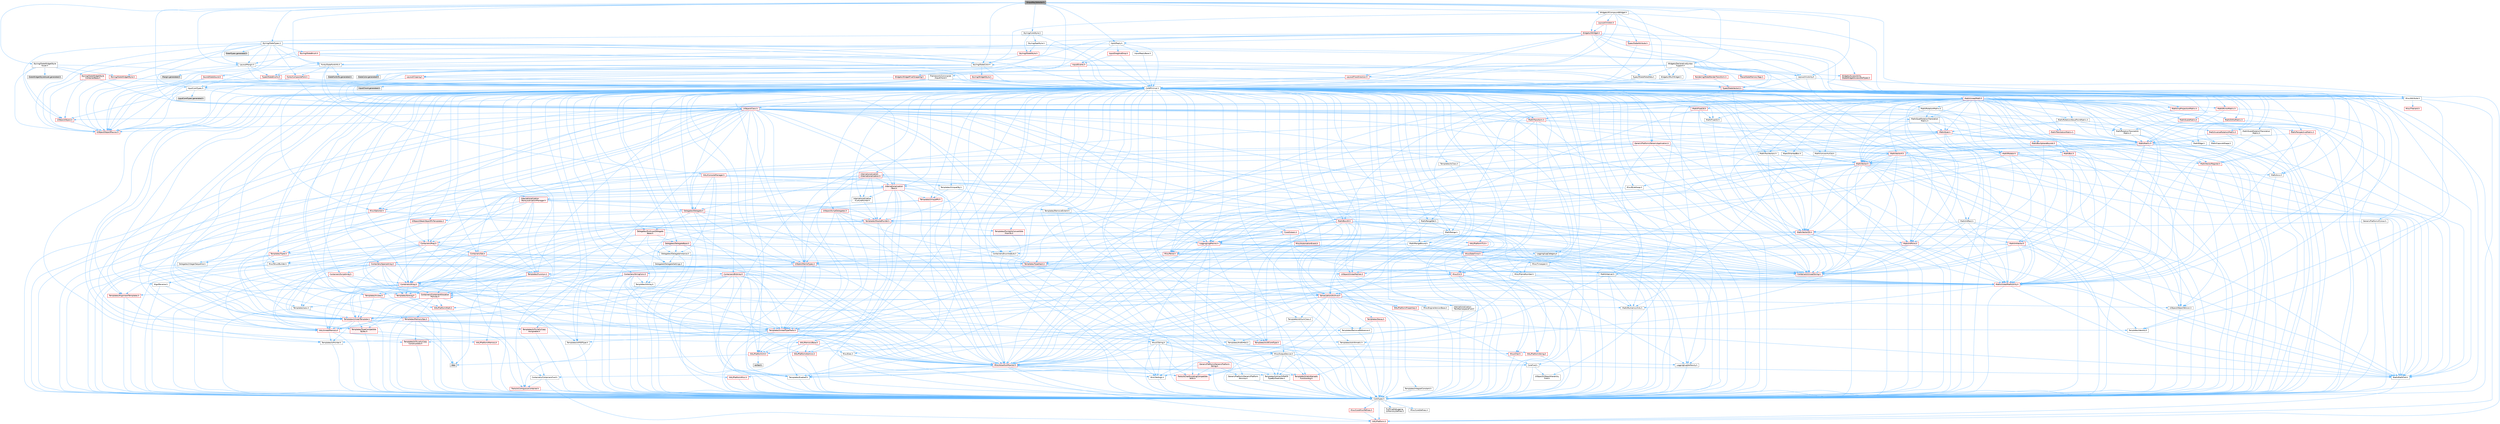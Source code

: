 digraph "SInputKeySelector.h"
{
 // INTERACTIVE_SVG=YES
 // LATEX_PDF_SIZE
  bgcolor="transparent";
  edge [fontname=Helvetica,fontsize=10,labelfontname=Helvetica,labelfontsize=10];
  node [fontname=Helvetica,fontsize=10,shape=box,height=0.2,width=0.4];
  Node1 [id="Node000001",label="SInputKeySelector.h",height=0.2,width=0.4,color="gray40", fillcolor="grey60", style="filled", fontcolor="black",tooltip=" "];
  Node1 -> Node2 [id="edge1_Node000001_Node000002",color="steelblue1",style="solid",tooltip=" "];
  Node2 [id="Node000002",label="CoreMinimal.h",height=0.2,width=0.4,color="grey40", fillcolor="white", style="filled",URL="$d7/d67/CoreMinimal_8h.html",tooltip=" "];
  Node2 -> Node3 [id="edge2_Node000002_Node000003",color="steelblue1",style="solid",tooltip=" "];
  Node3 [id="Node000003",label="CoreTypes.h",height=0.2,width=0.4,color="grey40", fillcolor="white", style="filled",URL="$dc/dec/CoreTypes_8h.html",tooltip=" "];
  Node3 -> Node4 [id="edge3_Node000003_Node000004",color="steelblue1",style="solid",tooltip=" "];
  Node4 [id="Node000004",label="HAL/Platform.h",height=0.2,width=0.4,color="red", fillcolor="#FFF0F0", style="filled",URL="$d9/dd0/Platform_8h.html",tooltip=" "];
  Node3 -> Node14 [id="edge4_Node000003_Node000014",color="steelblue1",style="solid",tooltip=" "];
  Node14 [id="Node000014",label="ProfilingDebugging\l/UMemoryDefines.h",height=0.2,width=0.4,color="grey40", fillcolor="white", style="filled",URL="$d2/da2/UMemoryDefines_8h.html",tooltip=" "];
  Node3 -> Node15 [id="edge5_Node000003_Node000015",color="steelblue1",style="solid",tooltip=" "];
  Node15 [id="Node000015",label="Misc/CoreMiscDefines.h",height=0.2,width=0.4,color="red", fillcolor="#FFF0F0", style="filled",URL="$da/d38/CoreMiscDefines_8h.html",tooltip=" "];
  Node15 -> Node4 [id="edge6_Node000015_Node000004",color="steelblue1",style="solid",tooltip=" "];
  Node3 -> Node16 [id="edge7_Node000003_Node000016",color="steelblue1",style="solid",tooltip=" "];
  Node16 [id="Node000016",label="Misc/CoreDefines.h",height=0.2,width=0.4,color="grey40", fillcolor="white", style="filled",URL="$d3/dd2/CoreDefines_8h.html",tooltip=" "];
  Node2 -> Node17 [id="edge8_Node000002_Node000017",color="steelblue1",style="solid",tooltip=" "];
  Node17 [id="Node000017",label="CoreFwd.h",height=0.2,width=0.4,color="grey40", fillcolor="white", style="filled",URL="$d1/d1e/CoreFwd_8h.html",tooltip=" "];
  Node17 -> Node3 [id="edge9_Node000017_Node000003",color="steelblue1",style="solid",tooltip=" "];
  Node17 -> Node18 [id="edge10_Node000017_Node000018",color="steelblue1",style="solid",tooltip=" "];
  Node18 [id="Node000018",label="Containers/ContainersFwd.h",height=0.2,width=0.4,color="grey40", fillcolor="white", style="filled",URL="$d4/d0a/ContainersFwd_8h.html",tooltip=" "];
  Node18 -> Node4 [id="edge11_Node000018_Node000004",color="steelblue1",style="solid",tooltip=" "];
  Node18 -> Node3 [id="edge12_Node000018_Node000003",color="steelblue1",style="solid",tooltip=" "];
  Node18 -> Node19 [id="edge13_Node000018_Node000019",color="steelblue1",style="solid",tooltip=" "];
  Node19 [id="Node000019",label="Traits/IsContiguousContainer.h",height=0.2,width=0.4,color="red", fillcolor="#FFF0F0", style="filled",URL="$d5/d3c/IsContiguousContainer_8h.html",tooltip=" "];
  Node19 -> Node3 [id="edge14_Node000019_Node000003",color="steelblue1",style="solid",tooltip=" "];
  Node17 -> Node22 [id="edge15_Node000017_Node000022",color="steelblue1",style="solid",tooltip=" "];
  Node22 [id="Node000022",label="Math/MathFwd.h",height=0.2,width=0.4,color="grey40", fillcolor="white", style="filled",URL="$d2/d10/MathFwd_8h.html",tooltip=" "];
  Node22 -> Node4 [id="edge16_Node000022_Node000004",color="steelblue1",style="solid",tooltip=" "];
  Node17 -> Node23 [id="edge17_Node000017_Node000023",color="steelblue1",style="solid",tooltip=" "];
  Node23 [id="Node000023",label="UObject/UObjectHierarchy\lFwd.h",height=0.2,width=0.4,color="grey40", fillcolor="white", style="filled",URL="$d3/d13/UObjectHierarchyFwd_8h.html",tooltip=" "];
  Node2 -> Node23 [id="edge18_Node000002_Node000023",color="steelblue1",style="solid",tooltip=" "];
  Node2 -> Node18 [id="edge19_Node000002_Node000018",color="steelblue1",style="solid",tooltip=" "];
  Node2 -> Node24 [id="edge20_Node000002_Node000024",color="steelblue1",style="solid",tooltip=" "];
  Node24 [id="Node000024",label="Misc/VarArgs.h",height=0.2,width=0.4,color="grey40", fillcolor="white", style="filled",URL="$d5/d6f/VarArgs_8h.html",tooltip=" "];
  Node24 -> Node3 [id="edge21_Node000024_Node000003",color="steelblue1",style="solid",tooltip=" "];
  Node2 -> Node25 [id="edge22_Node000002_Node000025",color="steelblue1",style="solid",tooltip=" "];
  Node25 [id="Node000025",label="Logging/LogVerbosity.h",height=0.2,width=0.4,color="grey40", fillcolor="white", style="filled",URL="$d2/d8f/LogVerbosity_8h.html",tooltip=" "];
  Node25 -> Node3 [id="edge23_Node000025_Node000003",color="steelblue1",style="solid",tooltip=" "];
  Node2 -> Node26 [id="edge24_Node000002_Node000026",color="steelblue1",style="solid",tooltip=" "];
  Node26 [id="Node000026",label="Misc/OutputDevice.h",height=0.2,width=0.4,color="grey40", fillcolor="white", style="filled",URL="$d7/d32/OutputDevice_8h.html",tooltip=" "];
  Node26 -> Node17 [id="edge25_Node000026_Node000017",color="steelblue1",style="solid",tooltip=" "];
  Node26 -> Node3 [id="edge26_Node000026_Node000003",color="steelblue1",style="solid",tooltip=" "];
  Node26 -> Node25 [id="edge27_Node000026_Node000025",color="steelblue1",style="solid",tooltip=" "];
  Node26 -> Node24 [id="edge28_Node000026_Node000024",color="steelblue1",style="solid",tooltip=" "];
  Node26 -> Node27 [id="edge29_Node000026_Node000027",color="steelblue1",style="solid",tooltip=" "];
  Node27 [id="Node000027",label="Templates/IsArrayOrRefOf\lTypeByPredicate.h",height=0.2,width=0.4,color="grey40", fillcolor="white", style="filled",URL="$d6/da1/IsArrayOrRefOfTypeByPredicate_8h.html",tooltip=" "];
  Node27 -> Node3 [id="edge30_Node000027_Node000003",color="steelblue1",style="solid",tooltip=" "];
  Node26 -> Node28 [id="edge31_Node000026_Node000028",color="steelblue1",style="solid",tooltip=" "];
  Node28 [id="Node000028",label="Templates/IsValidVariadic\lFunctionArg.h",height=0.2,width=0.4,color="red", fillcolor="#FFF0F0", style="filled",URL="$d0/dc8/IsValidVariadicFunctionArg_8h.html",tooltip=" "];
  Node28 -> Node3 [id="edge32_Node000028_Node000003",color="steelblue1",style="solid",tooltip=" "];
  Node26 -> Node30 [id="edge33_Node000026_Node000030",color="steelblue1",style="solid",tooltip=" "];
  Node30 [id="Node000030",label="Traits/IsCharEncodingCompatible\lWith.h",height=0.2,width=0.4,color="red", fillcolor="#FFF0F0", style="filled",URL="$df/dd1/IsCharEncodingCompatibleWith_8h.html",tooltip=" "];
  Node2 -> Node32 [id="edge34_Node000002_Node000032",color="steelblue1",style="solid",tooltip=" "];
  Node32 [id="Node000032",label="HAL/PlatformCrt.h",height=0.2,width=0.4,color="red", fillcolor="#FFF0F0", style="filled",URL="$d8/d75/PlatformCrt_8h.html",tooltip=" "];
  Node32 -> Node33 [id="edge35_Node000032_Node000033",color="steelblue1",style="solid",tooltip=" "];
  Node33 [id="Node000033",label="new",height=0.2,width=0.4,color="grey60", fillcolor="#E0E0E0", style="filled",tooltip=" "];
  Node32 -> Node34 [id="edge36_Node000032_Node000034",color="steelblue1",style="solid",tooltip=" "];
  Node34 [id="Node000034",label="wchar.h",height=0.2,width=0.4,color="grey60", fillcolor="#E0E0E0", style="filled",tooltip=" "];
  Node2 -> Node42 [id="edge37_Node000002_Node000042",color="steelblue1",style="solid",tooltip=" "];
  Node42 [id="Node000042",label="HAL/PlatformMisc.h",height=0.2,width=0.4,color="red", fillcolor="#FFF0F0", style="filled",URL="$d0/df5/PlatformMisc_8h.html",tooltip=" "];
  Node42 -> Node3 [id="edge38_Node000042_Node000003",color="steelblue1",style="solid",tooltip=" "];
  Node2 -> Node61 [id="edge39_Node000002_Node000061",color="steelblue1",style="solid",tooltip=" "];
  Node61 [id="Node000061",label="Misc/AssertionMacros.h",height=0.2,width=0.4,color="red", fillcolor="#FFF0F0", style="filled",URL="$d0/dfa/AssertionMacros_8h.html",tooltip=" "];
  Node61 -> Node3 [id="edge40_Node000061_Node000003",color="steelblue1",style="solid",tooltip=" "];
  Node61 -> Node4 [id="edge41_Node000061_Node000004",color="steelblue1",style="solid",tooltip=" "];
  Node61 -> Node42 [id="edge42_Node000061_Node000042",color="steelblue1",style="solid",tooltip=" "];
  Node61 -> Node62 [id="edge43_Node000061_Node000062",color="steelblue1",style="solid",tooltip=" "];
  Node62 [id="Node000062",label="Templates/EnableIf.h",height=0.2,width=0.4,color="grey40", fillcolor="white", style="filled",URL="$d7/d60/EnableIf_8h.html",tooltip=" "];
  Node62 -> Node3 [id="edge44_Node000062_Node000003",color="steelblue1",style="solid",tooltip=" "];
  Node61 -> Node27 [id="edge45_Node000061_Node000027",color="steelblue1",style="solid",tooltip=" "];
  Node61 -> Node28 [id="edge46_Node000061_Node000028",color="steelblue1",style="solid",tooltip=" "];
  Node61 -> Node30 [id="edge47_Node000061_Node000030",color="steelblue1",style="solid",tooltip=" "];
  Node61 -> Node24 [id="edge48_Node000061_Node000024",color="steelblue1",style="solid",tooltip=" "];
  Node2 -> Node70 [id="edge49_Node000002_Node000070",color="steelblue1",style="solid",tooltip=" "];
  Node70 [id="Node000070",label="Templates/IsPointer.h",height=0.2,width=0.4,color="grey40", fillcolor="white", style="filled",URL="$d7/d05/IsPointer_8h.html",tooltip=" "];
  Node70 -> Node3 [id="edge50_Node000070_Node000003",color="steelblue1",style="solid",tooltip=" "];
  Node2 -> Node71 [id="edge51_Node000002_Node000071",color="steelblue1",style="solid",tooltip=" "];
  Node71 [id="Node000071",label="HAL/PlatformMemory.h",height=0.2,width=0.4,color="red", fillcolor="#FFF0F0", style="filled",URL="$de/d68/PlatformMemory_8h.html",tooltip=" "];
  Node71 -> Node3 [id="edge52_Node000071_Node000003",color="steelblue1",style="solid",tooltip=" "];
  Node2 -> Node54 [id="edge53_Node000002_Node000054",color="steelblue1",style="solid",tooltip=" "];
  Node54 [id="Node000054",label="HAL/PlatformAtomics.h",height=0.2,width=0.4,color="red", fillcolor="#FFF0F0", style="filled",URL="$d3/d36/PlatformAtomics_8h.html",tooltip=" "];
  Node54 -> Node3 [id="edge54_Node000054_Node000003",color="steelblue1",style="solid",tooltip=" "];
  Node2 -> Node76 [id="edge55_Node000002_Node000076",color="steelblue1",style="solid",tooltip=" "];
  Node76 [id="Node000076",label="Misc/Exec.h",height=0.2,width=0.4,color="grey40", fillcolor="white", style="filled",URL="$de/ddb/Exec_8h.html",tooltip=" "];
  Node76 -> Node3 [id="edge56_Node000076_Node000003",color="steelblue1",style="solid",tooltip=" "];
  Node76 -> Node61 [id="edge57_Node000076_Node000061",color="steelblue1",style="solid",tooltip=" "];
  Node2 -> Node77 [id="edge58_Node000002_Node000077",color="steelblue1",style="solid",tooltip=" "];
  Node77 [id="Node000077",label="HAL/MemoryBase.h",height=0.2,width=0.4,color="red", fillcolor="#FFF0F0", style="filled",URL="$d6/d9f/MemoryBase_8h.html",tooltip=" "];
  Node77 -> Node3 [id="edge59_Node000077_Node000003",color="steelblue1",style="solid",tooltip=" "];
  Node77 -> Node54 [id="edge60_Node000077_Node000054",color="steelblue1",style="solid",tooltip=" "];
  Node77 -> Node32 [id="edge61_Node000077_Node000032",color="steelblue1",style="solid",tooltip=" "];
  Node77 -> Node76 [id="edge62_Node000077_Node000076",color="steelblue1",style="solid",tooltip=" "];
  Node77 -> Node26 [id="edge63_Node000077_Node000026",color="steelblue1",style="solid",tooltip=" "];
  Node2 -> Node87 [id="edge64_Node000002_Node000087",color="steelblue1",style="solid",tooltip=" "];
  Node87 [id="Node000087",label="HAL/UnrealMemory.h",height=0.2,width=0.4,color="red", fillcolor="#FFF0F0", style="filled",URL="$d9/d96/UnrealMemory_8h.html",tooltip=" "];
  Node87 -> Node3 [id="edge65_Node000087_Node000003",color="steelblue1",style="solid",tooltip=" "];
  Node87 -> Node77 [id="edge66_Node000087_Node000077",color="steelblue1",style="solid",tooltip=" "];
  Node87 -> Node71 [id="edge67_Node000087_Node000071",color="steelblue1",style="solid",tooltip=" "];
  Node87 -> Node70 [id="edge68_Node000087_Node000070",color="steelblue1",style="solid",tooltip=" "];
  Node2 -> Node89 [id="edge69_Node000002_Node000089",color="steelblue1",style="solid",tooltip=" "];
  Node89 [id="Node000089",label="Templates/IsArithmetic.h",height=0.2,width=0.4,color="grey40", fillcolor="white", style="filled",URL="$d2/d5d/IsArithmetic_8h.html",tooltip=" "];
  Node89 -> Node3 [id="edge70_Node000089_Node000003",color="steelblue1",style="solid",tooltip=" "];
  Node2 -> Node83 [id="edge71_Node000002_Node000083",color="steelblue1",style="solid",tooltip=" "];
  Node83 [id="Node000083",label="Templates/AndOrNot.h",height=0.2,width=0.4,color="grey40", fillcolor="white", style="filled",URL="$db/d0a/AndOrNot_8h.html",tooltip=" "];
  Node83 -> Node3 [id="edge72_Node000083_Node000003",color="steelblue1",style="solid",tooltip=" "];
  Node2 -> Node90 [id="edge73_Node000002_Node000090",color="steelblue1",style="solid",tooltip=" "];
  Node90 [id="Node000090",label="Templates/IsPODType.h",height=0.2,width=0.4,color="grey40", fillcolor="white", style="filled",URL="$d7/db1/IsPODType_8h.html",tooltip=" "];
  Node90 -> Node3 [id="edge74_Node000090_Node000003",color="steelblue1",style="solid",tooltip=" "];
  Node2 -> Node91 [id="edge75_Node000002_Node000091",color="steelblue1",style="solid",tooltip=" "];
  Node91 [id="Node000091",label="Templates/IsUECoreType.h",height=0.2,width=0.4,color="red", fillcolor="#FFF0F0", style="filled",URL="$d1/db8/IsUECoreType_8h.html",tooltip=" "];
  Node91 -> Node3 [id="edge76_Node000091_Node000003",color="steelblue1",style="solid",tooltip=" "];
  Node2 -> Node84 [id="edge77_Node000002_Node000084",color="steelblue1",style="solid",tooltip=" "];
  Node84 [id="Node000084",label="Templates/IsTriviallyCopy\lConstructible.h",height=0.2,width=0.4,color="red", fillcolor="#FFF0F0", style="filled",URL="$d3/d78/IsTriviallyCopyConstructible_8h.html",tooltip=" "];
  Node84 -> Node3 [id="edge78_Node000084_Node000003",color="steelblue1",style="solid",tooltip=" "];
  Node2 -> Node92 [id="edge79_Node000002_Node000092",color="steelblue1",style="solid",tooltip=" "];
  Node92 [id="Node000092",label="Templates/UnrealTypeTraits.h",height=0.2,width=0.4,color="red", fillcolor="#FFF0F0", style="filled",URL="$d2/d2d/UnrealTypeTraits_8h.html",tooltip=" "];
  Node92 -> Node3 [id="edge80_Node000092_Node000003",color="steelblue1",style="solid",tooltip=" "];
  Node92 -> Node70 [id="edge81_Node000092_Node000070",color="steelblue1",style="solid",tooltip=" "];
  Node92 -> Node61 [id="edge82_Node000092_Node000061",color="steelblue1",style="solid",tooltip=" "];
  Node92 -> Node83 [id="edge83_Node000092_Node000083",color="steelblue1",style="solid",tooltip=" "];
  Node92 -> Node62 [id="edge84_Node000092_Node000062",color="steelblue1",style="solid",tooltip=" "];
  Node92 -> Node89 [id="edge85_Node000092_Node000089",color="steelblue1",style="solid",tooltip=" "];
  Node92 -> Node90 [id="edge86_Node000092_Node000090",color="steelblue1",style="solid",tooltip=" "];
  Node92 -> Node91 [id="edge87_Node000092_Node000091",color="steelblue1",style="solid",tooltip=" "];
  Node92 -> Node84 [id="edge88_Node000092_Node000084",color="steelblue1",style="solid",tooltip=" "];
  Node2 -> Node62 [id="edge89_Node000002_Node000062",color="steelblue1",style="solid",tooltip=" "];
  Node2 -> Node94 [id="edge90_Node000002_Node000094",color="steelblue1",style="solid",tooltip=" "];
  Node94 [id="Node000094",label="Templates/RemoveReference.h",height=0.2,width=0.4,color="grey40", fillcolor="white", style="filled",URL="$da/dbe/RemoveReference_8h.html",tooltip=" "];
  Node94 -> Node3 [id="edge91_Node000094_Node000003",color="steelblue1",style="solid",tooltip=" "];
  Node2 -> Node95 [id="edge92_Node000002_Node000095",color="steelblue1",style="solid",tooltip=" "];
  Node95 [id="Node000095",label="Templates/IntegralConstant.h",height=0.2,width=0.4,color="grey40", fillcolor="white", style="filled",URL="$db/d1b/IntegralConstant_8h.html",tooltip=" "];
  Node95 -> Node3 [id="edge93_Node000095_Node000003",color="steelblue1",style="solid",tooltip=" "];
  Node2 -> Node96 [id="edge94_Node000002_Node000096",color="steelblue1",style="solid",tooltip=" "];
  Node96 [id="Node000096",label="Templates/IsClass.h",height=0.2,width=0.4,color="grey40", fillcolor="white", style="filled",URL="$db/dcb/IsClass_8h.html",tooltip=" "];
  Node96 -> Node3 [id="edge95_Node000096_Node000003",color="steelblue1",style="solid",tooltip=" "];
  Node2 -> Node97 [id="edge96_Node000002_Node000097",color="steelblue1",style="solid",tooltip=" "];
  Node97 [id="Node000097",label="Templates/TypeCompatible\lBytes.h",height=0.2,width=0.4,color="red", fillcolor="#FFF0F0", style="filled",URL="$df/d0a/TypeCompatibleBytes_8h.html",tooltip=" "];
  Node97 -> Node3 [id="edge97_Node000097_Node000003",color="steelblue1",style="solid",tooltip=" "];
  Node97 -> Node33 [id="edge98_Node000097_Node000033",color="steelblue1",style="solid",tooltip=" "];
  Node2 -> Node19 [id="edge99_Node000002_Node000019",color="steelblue1",style="solid",tooltip=" "];
  Node2 -> Node98 [id="edge100_Node000002_Node000098",color="steelblue1",style="solid",tooltip=" "];
  Node98 [id="Node000098",label="Templates/UnrealTemplate.h",height=0.2,width=0.4,color="red", fillcolor="#FFF0F0", style="filled",URL="$d4/d24/UnrealTemplate_8h.html",tooltip=" "];
  Node98 -> Node3 [id="edge101_Node000098_Node000003",color="steelblue1",style="solid",tooltip=" "];
  Node98 -> Node70 [id="edge102_Node000098_Node000070",color="steelblue1",style="solid",tooltip=" "];
  Node98 -> Node87 [id="edge103_Node000098_Node000087",color="steelblue1",style="solid",tooltip=" "];
  Node98 -> Node92 [id="edge104_Node000098_Node000092",color="steelblue1",style="solid",tooltip=" "];
  Node98 -> Node94 [id="edge105_Node000098_Node000094",color="steelblue1",style="solid",tooltip=" "];
  Node98 -> Node97 [id="edge106_Node000098_Node000097",color="steelblue1",style="solid",tooltip=" "];
  Node98 -> Node65 [id="edge107_Node000098_Node000065",color="steelblue1",style="solid",tooltip=" "];
  Node65 [id="Node000065",label="Templates/Identity.h",height=0.2,width=0.4,color="grey40", fillcolor="white", style="filled",URL="$d0/dd5/Identity_8h.html",tooltip=" "];
  Node98 -> Node19 [id="edge108_Node000098_Node000019",color="steelblue1",style="solid",tooltip=" "];
  Node2 -> Node47 [id="edge109_Node000002_Node000047",color="steelblue1",style="solid",tooltip=" "];
  Node47 [id="Node000047",label="Math/NumericLimits.h",height=0.2,width=0.4,color="grey40", fillcolor="white", style="filled",URL="$df/d1b/NumericLimits_8h.html",tooltip=" "];
  Node47 -> Node3 [id="edge110_Node000047_Node000003",color="steelblue1",style="solid",tooltip=" "];
  Node2 -> Node102 [id="edge111_Node000002_Node000102",color="steelblue1",style="solid",tooltip=" "];
  Node102 [id="Node000102",label="HAL/PlatformMath.h",height=0.2,width=0.4,color="red", fillcolor="#FFF0F0", style="filled",URL="$dc/d53/PlatformMath_8h.html",tooltip=" "];
  Node102 -> Node3 [id="edge112_Node000102_Node000003",color="steelblue1",style="solid",tooltip=" "];
  Node2 -> Node85 [id="edge113_Node000002_Node000085",color="steelblue1",style="solid",tooltip=" "];
  Node85 [id="Node000085",label="Templates/IsTriviallyCopy\lAssignable.h",height=0.2,width=0.4,color="red", fillcolor="#FFF0F0", style="filled",URL="$d2/df2/IsTriviallyCopyAssignable_8h.html",tooltip=" "];
  Node85 -> Node3 [id="edge114_Node000085_Node000003",color="steelblue1",style="solid",tooltip=" "];
  Node2 -> Node110 [id="edge115_Node000002_Node000110",color="steelblue1",style="solid",tooltip=" "];
  Node110 [id="Node000110",label="Templates/MemoryOps.h",height=0.2,width=0.4,color="red", fillcolor="#FFF0F0", style="filled",URL="$db/dea/MemoryOps_8h.html",tooltip=" "];
  Node110 -> Node3 [id="edge116_Node000110_Node000003",color="steelblue1",style="solid",tooltip=" "];
  Node110 -> Node87 [id="edge117_Node000110_Node000087",color="steelblue1",style="solid",tooltip=" "];
  Node110 -> Node85 [id="edge118_Node000110_Node000085",color="steelblue1",style="solid",tooltip=" "];
  Node110 -> Node84 [id="edge119_Node000110_Node000084",color="steelblue1",style="solid",tooltip=" "];
  Node110 -> Node92 [id="edge120_Node000110_Node000092",color="steelblue1",style="solid",tooltip=" "];
  Node110 -> Node33 [id="edge121_Node000110_Node000033",color="steelblue1",style="solid",tooltip=" "];
  Node2 -> Node111 [id="edge122_Node000002_Node000111",color="steelblue1",style="solid",tooltip=" "];
  Node111 [id="Node000111",label="Containers/ContainerAllocation\lPolicies.h",height=0.2,width=0.4,color="red", fillcolor="#FFF0F0", style="filled",URL="$d7/dff/ContainerAllocationPolicies_8h.html",tooltip=" "];
  Node111 -> Node3 [id="edge123_Node000111_Node000003",color="steelblue1",style="solid",tooltip=" "];
  Node111 -> Node111 [id="edge124_Node000111_Node000111",color="steelblue1",style="solid",tooltip=" "];
  Node111 -> Node102 [id="edge125_Node000111_Node000102",color="steelblue1",style="solid",tooltip=" "];
  Node111 -> Node87 [id="edge126_Node000111_Node000087",color="steelblue1",style="solid",tooltip=" "];
  Node111 -> Node47 [id="edge127_Node000111_Node000047",color="steelblue1",style="solid",tooltip=" "];
  Node111 -> Node61 [id="edge128_Node000111_Node000061",color="steelblue1",style="solid",tooltip=" "];
  Node111 -> Node110 [id="edge129_Node000111_Node000110",color="steelblue1",style="solid",tooltip=" "];
  Node111 -> Node97 [id="edge130_Node000111_Node000097",color="steelblue1",style="solid",tooltip=" "];
  Node2 -> Node114 [id="edge131_Node000002_Node000114",color="steelblue1",style="solid",tooltip=" "];
  Node114 [id="Node000114",label="Templates/IsEnumClass.h",height=0.2,width=0.4,color="grey40", fillcolor="white", style="filled",URL="$d7/d15/IsEnumClass_8h.html",tooltip=" "];
  Node114 -> Node3 [id="edge132_Node000114_Node000003",color="steelblue1",style="solid",tooltip=" "];
  Node114 -> Node83 [id="edge133_Node000114_Node000083",color="steelblue1",style="solid",tooltip=" "];
  Node2 -> Node115 [id="edge134_Node000002_Node000115",color="steelblue1",style="solid",tooltip=" "];
  Node115 [id="Node000115",label="HAL/PlatformProperties.h",height=0.2,width=0.4,color="red", fillcolor="#FFF0F0", style="filled",URL="$d9/db0/PlatformProperties_8h.html",tooltip=" "];
  Node115 -> Node3 [id="edge135_Node000115_Node000003",color="steelblue1",style="solid",tooltip=" "];
  Node2 -> Node118 [id="edge136_Node000002_Node000118",color="steelblue1",style="solid",tooltip=" "];
  Node118 [id="Node000118",label="Misc/EngineVersionBase.h",height=0.2,width=0.4,color="grey40", fillcolor="white", style="filled",URL="$d5/d2b/EngineVersionBase_8h.html",tooltip=" "];
  Node118 -> Node3 [id="edge137_Node000118_Node000003",color="steelblue1",style="solid",tooltip=" "];
  Node2 -> Node119 [id="edge138_Node000002_Node000119",color="steelblue1",style="solid",tooltip=" "];
  Node119 [id="Node000119",label="Internationalization\l/TextNamespaceFwd.h",height=0.2,width=0.4,color="grey40", fillcolor="white", style="filled",URL="$d8/d97/TextNamespaceFwd_8h.html",tooltip=" "];
  Node119 -> Node3 [id="edge139_Node000119_Node000003",color="steelblue1",style="solid",tooltip=" "];
  Node2 -> Node120 [id="edge140_Node000002_Node000120",color="steelblue1",style="solid",tooltip=" "];
  Node120 [id="Node000120",label="Serialization/Archive.h",height=0.2,width=0.4,color="red", fillcolor="#FFF0F0", style="filled",URL="$d7/d3b/Archive_8h.html",tooltip=" "];
  Node120 -> Node17 [id="edge141_Node000120_Node000017",color="steelblue1",style="solid",tooltip=" "];
  Node120 -> Node3 [id="edge142_Node000120_Node000003",color="steelblue1",style="solid",tooltip=" "];
  Node120 -> Node115 [id="edge143_Node000120_Node000115",color="steelblue1",style="solid",tooltip=" "];
  Node120 -> Node119 [id="edge144_Node000120_Node000119",color="steelblue1",style="solid",tooltip=" "];
  Node120 -> Node22 [id="edge145_Node000120_Node000022",color="steelblue1",style="solid",tooltip=" "];
  Node120 -> Node61 [id="edge146_Node000120_Node000061",color="steelblue1",style="solid",tooltip=" "];
  Node120 -> Node118 [id="edge147_Node000120_Node000118",color="steelblue1",style="solid",tooltip=" "];
  Node120 -> Node24 [id="edge148_Node000120_Node000024",color="steelblue1",style="solid",tooltip=" "];
  Node120 -> Node62 [id="edge149_Node000120_Node000062",color="steelblue1",style="solid",tooltip=" "];
  Node120 -> Node27 [id="edge150_Node000120_Node000027",color="steelblue1",style="solid",tooltip=" "];
  Node120 -> Node114 [id="edge151_Node000120_Node000114",color="steelblue1",style="solid",tooltip=" "];
  Node120 -> Node28 [id="edge152_Node000120_Node000028",color="steelblue1",style="solid",tooltip=" "];
  Node120 -> Node98 [id="edge153_Node000120_Node000098",color="steelblue1",style="solid",tooltip=" "];
  Node120 -> Node30 [id="edge154_Node000120_Node000030",color="steelblue1",style="solid",tooltip=" "];
  Node120 -> Node123 [id="edge155_Node000120_Node000123",color="steelblue1",style="solid",tooltip=" "];
  Node123 [id="Node000123",label="UObject/ObjectVersion.h",height=0.2,width=0.4,color="grey40", fillcolor="white", style="filled",URL="$da/d63/ObjectVersion_8h.html",tooltip=" "];
  Node123 -> Node3 [id="edge156_Node000123_Node000003",color="steelblue1",style="solid",tooltip=" "];
  Node2 -> Node124 [id="edge157_Node000002_Node000124",color="steelblue1",style="solid",tooltip=" "];
  Node124 [id="Node000124",label="Templates/Less.h",height=0.2,width=0.4,color="grey40", fillcolor="white", style="filled",URL="$de/dc8/Less_8h.html",tooltip=" "];
  Node124 -> Node3 [id="edge158_Node000124_Node000003",color="steelblue1",style="solid",tooltip=" "];
  Node124 -> Node98 [id="edge159_Node000124_Node000098",color="steelblue1",style="solid",tooltip=" "];
  Node2 -> Node125 [id="edge160_Node000002_Node000125",color="steelblue1",style="solid",tooltip=" "];
  Node125 [id="Node000125",label="Templates/Sorting.h",height=0.2,width=0.4,color="red", fillcolor="#FFF0F0", style="filled",URL="$d3/d9e/Sorting_8h.html",tooltip=" "];
  Node125 -> Node3 [id="edge161_Node000125_Node000003",color="steelblue1",style="solid",tooltip=" "];
  Node125 -> Node102 [id="edge162_Node000125_Node000102",color="steelblue1",style="solid",tooltip=" "];
  Node125 -> Node124 [id="edge163_Node000125_Node000124",color="steelblue1",style="solid",tooltip=" "];
  Node2 -> Node136 [id="edge164_Node000002_Node000136",color="steelblue1",style="solid",tooltip=" "];
  Node136 [id="Node000136",label="Misc/Char.h",height=0.2,width=0.4,color="red", fillcolor="#FFF0F0", style="filled",URL="$d0/d58/Char_8h.html",tooltip=" "];
  Node136 -> Node3 [id="edge165_Node000136_Node000003",color="steelblue1",style="solid",tooltip=" "];
  Node2 -> Node139 [id="edge166_Node000002_Node000139",color="steelblue1",style="solid",tooltip=" "];
  Node139 [id="Node000139",label="GenericPlatform/GenericPlatform\lStricmp.h",height=0.2,width=0.4,color="grey40", fillcolor="white", style="filled",URL="$d2/d86/GenericPlatformStricmp_8h.html",tooltip=" "];
  Node139 -> Node3 [id="edge167_Node000139_Node000003",color="steelblue1",style="solid",tooltip=" "];
  Node2 -> Node140 [id="edge168_Node000002_Node000140",color="steelblue1",style="solid",tooltip=" "];
  Node140 [id="Node000140",label="GenericPlatform/GenericPlatform\lString.h",height=0.2,width=0.4,color="red", fillcolor="#FFF0F0", style="filled",URL="$dd/d20/GenericPlatformString_8h.html",tooltip=" "];
  Node140 -> Node3 [id="edge169_Node000140_Node000003",color="steelblue1",style="solid",tooltip=" "];
  Node140 -> Node139 [id="edge170_Node000140_Node000139",color="steelblue1",style="solid",tooltip=" "];
  Node140 -> Node62 [id="edge171_Node000140_Node000062",color="steelblue1",style="solid",tooltip=" "];
  Node140 -> Node30 [id="edge172_Node000140_Node000030",color="steelblue1",style="solid",tooltip=" "];
  Node2 -> Node73 [id="edge173_Node000002_Node000073",color="steelblue1",style="solid",tooltip=" "];
  Node73 [id="Node000073",label="HAL/PlatformString.h",height=0.2,width=0.4,color="red", fillcolor="#FFF0F0", style="filled",URL="$db/db5/PlatformString_8h.html",tooltip=" "];
  Node73 -> Node3 [id="edge174_Node000073_Node000003",color="steelblue1",style="solid",tooltip=" "];
  Node2 -> Node143 [id="edge175_Node000002_Node000143",color="steelblue1",style="solid",tooltip=" "];
  Node143 [id="Node000143",label="Misc/CString.h",height=0.2,width=0.4,color="grey40", fillcolor="white", style="filled",URL="$d2/d49/CString_8h.html",tooltip=" "];
  Node143 -> Node3 [id="edge176_Node000143_Node000003",color="steelblue1",style="solid",tooltip=" "];
  Node143 -> Node32 [id="edge177_Node000143_Node000032",color="steelblue1",style="solid",tooltip=" "];
  Node143 -> Node73 [id="edge178_Node000143_Node000073",color="steelblue1",style="solid",tooltip=" "];
  Node143 -> Node61 [id="edge179_Node000143_Node000061",color="steelblue1",style="solid",tooltip=" "];
  Node143 -> Node136 [id="edge180_Node000143_Node000136",color="steelblue1",style="solid",tooltip=" "];
  Node143 -> Node24 [id="edge181_Node000143_Node000024",color="steelblue1",style="solid",tooltip=" "];
  Node143 -> Node27 [id="edge182_Node000143_Node000027",color="steelblue1",style="solid",tooltip=" "];
  Node143 -> Node28 [id="edge183_Node000143_Node000028",color="steelblue1",style="solid",tooltip=" "];
  Node143 -> Node30 [id="edge184_Node000143_Node000030",color="steelblue1",style="solid",tooltip=" "];
  Node2 -> Node144 [id="edge185_Node000002_Node000144",color="steelblue1",style="solid",tooltip=" "];
  Node144 [id="Node000144",label="Misc/Crc.h",height=0.2,width=0.4,color="red", fillcolor="#FFF0F0", style="filled",URL="$d4/dd2/Crc_8h.html",tooltip=" "];
  Node144 -> Node3 [id="edge186_Node000144_Node000003",color="steelblue1",style="solid",tooltip=" "];
  Node144 -> Node73 [id="edge187_Node000144_Node000073",color="steelblue1",style="solid",tooltip=" "];
  Node144 -> Node61 [id="edge188_Node000144_Node000061",color="steelblue1",style="solid",tooltip=" "];
  Node144 -> Node143 [id="edge189_Node000144_Node000143",color="steelblue1",style="solid",tooltip=" "];
  Node144 -> Node136 [id="edge190_Node000144_Node000136",color="steelblue1",style="solid",tooltip=" "];
  Node144 -> Node92 [id="edge191_Node000144_Node000092",color="steelblue1",style="solid",tooltip=" "];
  Node2 -> Node135 [id="edge192_Node000002_Node000135",color="steelblue1",style="solid",tooltip=" "];
  Node135 [id="Node000135",label="Math/UnrealMathUtility.h",height=0.2,width=0.4,color="red", fillcolor="#FFF0F0", style="filled",URL="$db/db8/UnrealMathUtility_8h.html",tooltip=" "];
  Node135 -> Node3 [id="edge193_Node000135_Node000003",color="steelblue1",style="solid",tooltip=" "];
  Node135 -> Node61 [id="edge194_Node000135_Node000061",color="steelblue1",style="solid",tooltip=" "];
  Node135 -> Node102 [id="edge195_Node000135_Node000102",color="steelblue1",style="solid",tooltip=" "];
  Node135 -> Node22 [id="edge196_Node000135_Node000022",color="steelblue1",style="solid",tooltip=" "];
  Node135 -> Node65 [id="edge197_Node000135_Node000065",color="steelblue1",style="solid",tooltip=" "];
  Node2 -> Node145 [id="edge198_Node000002_Node000145",color="steelblue1",style="solid",tooltip=" "];
  Node145 [id="Node000145",label="Containers/UnrealString.h",height=0.2,width=0.4,color="red", fillcolor="#FFF0F0", style="filled",URL="$d5/dba/UnrealString_8h.html",tooltip=" "];
  Node2 -> Node149 [id="edge199_Node000002_Node000149",color="steelblue1",style="solid",tooltip=" "];
  Node149 [id="Node000149",label="Containers/Array.h",height=0.2,width=0.4,color="red", fillcolor="#FFF0F0", style="filled",URL="$df/dd0/Array_8h.html",tooltip=" "];
  Node149 -> Node3 [id="edge200_Node000149_Node000003",color="steelblue1",style="solid",tooltip=" "];
  Node149 -> Node61 [id="edge201_Node000149_Node000061",color="steelblue1",style="solid",tooltip=" "];
  Node149 -> Node87 [id="edge202_Node000149_Node000087",color="steelblue1",style="solid",tooltip=" "];
  Node149 -> Node92 [id="edge203_Node000149_Node000092",color="steelblue1",style="solid",tooltip=" "];
  Node149 -> Node98 [id="edge204_Node000149_Node000098",color="steelblue1",style="solid",tooltip=" "];
  Node149 -> Node111 [id="edge205_Node000149_Node000111",color="steelblue1",style="solid",tooltip=" "];
  Node149 -> Node120 [id="edge206_Node000149_Node000120",color="steelblue1",style="solid",tooltip=" "];
  Node149 -> Node128 [id="edge207_Node000149_Node000128",color="steelblue1",style="solid",tooltip=" "];
  Node128 [id="Node000128",label="Templates/Invoke.h",height=0.2,width=0.4,color="red", fillcolor="#FFF0F0", style="filled",URL="$d7/deb/Invoke_8h.html",tooltip=" "];
  Node128 -> Node3 [id="edge208_Node000128_Node000003",color="steelblue1",style="solid",tooltip=" "];
  Node128 -> Node98 [id="edge209_Node000128_Node000098",color="steelblue1",style="solid",tooltip=" "];
  Node149 -> Node124 [id="edge210_Node000149_Node000124",color="steelblue1",style="solid",tooltip=" "];
  Node149 -> Node125 [id="edge211_Node000149_Node000125",color="steelblue1",style="solid",tooltip=" "];
  Node149 -> Node172 [id="edge212_Node000149_Node000172",color="steelblue1",style="solid",tooltip=" "];
  Node172 [id="Node000172",label="Templates/AlignmentTemplates.h",height=0.2,width=0.4,color="red", fillcolor="#FFF0F0", style="filled",URL="$dd/d32/AlignmentTemplates_8h.html",tooltip=" "];
  Node172 -> Node3 [id="edge213_Node000172_Node000003",color="steelblue1",style="solid",tooltip=" "];
  Node172 -> Node70 [id="edge214_Node000172_Node000070",color="steelblue1",style="solid",tooltip=" "];
  Node2 -> Node173 [id="edge215_Node000002_Node000173",color="steelblue1",style="solid",tooltip=" "];
  Node173 [id="Node000173",label="Misc/FrameNumber.h",height=0.2,width=0.4,color="grey40", fillcolor="white", style="filled",URL="$dd/dbd/FrameNumber_8h.html",tooltip=" "];
  Node173 -> Node3 [id="edge216_Node000173_Node000003",color="steelblue1",style="solid",tooltip=" "];
  Node173 -> Node47 [id="edge217_Node000173_Node000047",color="steelblue1",style="solid",tooltip=" "];
  Node173 -> Node135 [id="edge218_Node000173_Node000135",color="steelblue1",style="solid",tooltip=" "];
  Node173 -> Node62 [id="edge219_Node000173_Node000062",color="steelblue1",style="solid",tooltip=" "];
  Node173 -> Node92 [id="edge220_Node000173_Node000092",color="steelblue1",style="solid",tooltip=" "];
  Node2 -> Node174 [id="edge221_Node000002_Node000174",color="steelblue1",style="solid",tooltip=" "];
  Node174 [id="Node000174",label="Misc/Timespan.h",height=0.2,width=0.4,color="grey40", fillcolor="white", style="filled",URL="$da/dd9/Timespan_8h.html",tooltip=" "];
  Node174 -> Node3 [id="edge222_Node000174_Node000003",color="steelblue1",style="solid",tooltip=" "];
  Node174 -> Node175 [id="edge223_Node000174_Node000175",color="steelblue1",style="solid",tooltip=" "];
  Node175 [id="Node000175",label="Math/Interval.h",height=0.2,width=0.4,color="grey40", fillcolor="white", style="filled",URL="$d1/d55/Interval_8h.html",tooltip=" "];
  Node175 -> Node3 [id="edge224_Node000175_Node000003",color="steelblue1",style="solid",tooltip=" "];
  Node175 -> Node89 [id="edge225_Node000175_Node000089",color="steelblue1",style="solid",tooltip=" "];
  Node175 -> Node92 [id="edge226_Node000175_Node000092",color="steelblue1",style="solid",tooltip=" "];
  Node175 -> Node47 [id="edge227_Node000175_Node000047",color="steelblue1",style="solid",tooltip=" "];
  Node175 -> Node135 [id="edge228_Node000175_Node000135",color="steelblue1",style="solid",tooltip=" "];
  Node174 -> Node135 [id="edge229_Node000174_Node000135",color="steelblue1",style="solid",tooltip=" "];
  Node174 -> Node61 [id="edge230_Node000174_Node000061",color="steelblue1",style="solid",tooltip=" "];
  Node2 -> Node176 [id="edge231_Node000002_Node000176",color="steelblue1",style="solid",tooltip=" "];
  Node176 [id="Node000176",label="Containers/StringConv.h",height=0.2,width=0.4,color="red", fillcolor="#FFF0F0", style="filled",URL="$d3/ddf/StringConv_8h.html",tooltip=" "];
  Node176 -> Node3 [id="edge232_Node000176_Node000003",color="steelblue1",style="solid",tooltip=" "];
  Node176 -> Node61 [id="edge233_Node000176_Node000061",color="steelblue1",style="solid",tooltip=" "];
  Node176 -> Node111 [id="edge234_Node000176_Node000111",color="steelblue1",style="solid",tooltip=" "];
  Node176 -> Node149 [id="edge235_Node000176_Node000149",color="steelblue1",style="solid",tooltip=" "];
  Node176 -> Node143 [id="edge236_Node000176_Node000143",color="steelblue1",style="solid",tooltip=" "];
  Node176 -> Node177 [id="edge237_Node000176_Node000177",color="steelblue1",style="solid",tooltip=" "];
  Node177 [id="Node000177",label="Templates/IsArray.h",height=0.2,width=0.4,color="grey40", fillcolor="white", style="filled",URL="$d8/d8d/IsArray_8h.html",tooltip=" "];
  Node177 -> Node3 [id="edge238_Node000177_Node000003",color="steelblue1",style="solid",tooltip=" "];
  Node176 -> Node98 [id="edge239_Node000176_Node000098",color="steelblue1",style="solid",tooltip=" "];
  Node176 -> Node92 [id="edge240_Node000176_Node000092",color="steelblue1",style="solid",tooltip=" "];
  Node176 -> Node30 [id="edge241_Node000176_Node000030",color="steelblue1",style="solid",tooltip=" "];
  Node176 -> Node19 [id="edge242_Node000176_Node000019",color="steelblue1",style="solid",tooltip=" "];
  Node2 -> Node178 [id="edge243_Node000002_Node000178",color="steelblue1",style="solid",tooltip=" "];
  Node178 [id="Node000178",label="UObject/UnrealNames.h",height=0.2,width=0.4,color="red", fillcolor="#FFF0F0", style="filled",URL="$d8/db1/UnrealNames_8h.html",tooltip=" "];
  Node178 -> Node3 [id="edge244_Node000178_Node000003",color="steelblue1",style="solid",tooltip=" "];
  Node2 -> Node180 [id="edge245_Node000002_Node000180",color="steelblue1",style="solid",tooltip=" "];
  Node180 [id="Node000180",label="UObject/NameTypes.h",height=0.2,width=0.4,color="red", fillcolor="#FFF0F0", style="filled",URL="$d6/d35/NameTypes_8h.html",tooltip=" "];
  Node180 -> Node3 [id="edge246_Node000180_Node000003",color="steelblue1",style="solid",tooltip=" "];
  Node180 -> Node61 [id="edge247_Node000180_Node000061",color="steelblue1",style="solid",tooltip=" "];
  Node180 -> Node87 [id="edge248_Node000180_Node000087",color="steelblue1",style="solid",tooltip=" "];
  Node180 -> Node92 [id="edge249_Node000180_Node000092",color="steelblue1",style="solid",tooltip=" "];
  Node180 -> Node98 [id="edge250_Node000180_Node000098",color="steelblue1",style="solid",tooltip=" "];
  Node180 -> Node145 [id="edge251_Node000180_Node000145",color="steelblue1",style="solid",tooltip=" "];
  Node180 -> Node176 [id="edge252_Node000180_Node000176",color="steelblue1",style="solid",tooltip=" "];
  Node180 -> Node178 [id="edge253_Node000180_Node000178",color="steelblue1",style="solid",tooltip=" "];
  Node2 -> Node188 [id="edge254_Node000002_Node000188",color="steelblue1",style="solid",tooltip=" "];
  Node188 [id="Node000188",label="Misc/Parse.h",height=0.2,width=0.4,color="red", fillcolor="#FFF0F0", style="filled",URL="$dc/d71/Parse_8h.html",tooltip=" "];
  Node188 -> Node145 [id="edge255_Node000188_Node000145",color="steelblue1",style="solid",tooltip=" "];
  Node188 -> Node3 [id="edge256_Node000188_Node000003",color="steelblue1",style="solid",tooltip=" "];
  Node188 -> Node32 [id="edge257_Node000188_Node000032",color="steelblue1",style="solid",tooltip=" "];
  Node188 -> Node189 [id="edge258_Node000188_Node000189",color="steelblue1",style="solid",tooltip=" "];
  Node189 [id="Node000189",label="Templates/Function.h",height=0.2,width=0.4,color="red", fillcolor="#FFF0F0", style="filled",URL="$df/df5/Function_8h.html",tooltip=" "];
  Node189 -> Node3 [id="edge259_Node000189_Node000003",color="steelblue1",style="solid",tooltip=" "];
  Node189 -> Node61 [id="edge260_Node000189_Node000061",color="steelblue1",style="solid",tooltip=" "];
  Node189 -> Node87 [id="edge261_Node000189_Node000087",color="steelblue1",style="solid",tooltip=" "];
  Node189 -> Node92 [id="edge262_Node000189_Node000092",color="steelblue1",style="solid",tooltip=" "];
  Node189 -> Node128 [id="edge263_Node000189_Node000128",color="steelblue1",style="solid",tooltip=" "];
  Node189 -> Node98 [id="edge264_Node000189_Node000098",color="steelblue1",style="solid",tooltip=" "];
  Node189 -> Node135 [id="edge265_Node000189_Node000135",color="steelblue1",style="solid",tooltip=" "];
  Node189 -> Node33 [id="edge266_Node000189_Node000033",color="steelblue1",style="solid",tooltip=" "];
  Node2 -> Node172 [id="edge267_Node000002_Node000172",color="steelblue1",style="solid",tooltip=" "];
  Node2 -> Node191 [id="edge268_Node000002_Node000191",color="steelblue1",style="solid",tooltip=" "];
  Node191 [id="Node000191",label="Misc/StructBuilder.h",height=0.2,width=0.4,color="grey40", fillcolor="white", style="filled",URL="$d9/db3/StructBuilder_8h.html",tooltip=" "];
  Node191 -> Node3 [id="edge269_Node000191_Node000003",color="steelblue1",style="solid",tooltip=" "];
  Node191 -> Node135 [id="edge270_Node000191_Node000135",color="steelblue1",style="solid",tooltip=" "];
  Node191 -> Node172 [id="edge271_Node000191_Node000172",color="steelblue1",style="solid",tooltip=" "];
  Node2 -> Node104 [id="edge272_Node000002_Node000104",color="steelblue1",style="solid",tooltip=" "];
  Node104 [id="Node000104",label="Templates/Decay.h",height=0.2,width=0.4,color="red", fillcolor="#FFF0F0", style="filled",URL="$dd/d0f/Decay_8h.html",tooltip=" "];
  Node104 -> Node3 [id="edge273_Node000104_Node000003",color="steelblue1",style="solid",tooltip=" "];
  Node104 -> Node94 [id="edge274_Node000104_Node000094",color="steelblue1",style="solid",tooltip=" "];
  Node2 -> Node192 [id="edge275_Node000002_Node000192",color="steelblue1",style="solid",tooltip=" "];
  Node192 [id="Node000192",label="Templates/PointerIsConvertible\lFromTo.h",height=0.2,width=0.4,color="red", fillcolor="#FFF0F0", style="filled",URL="$d6/d65/PointerIsConvertibleFromTo_8h.html",tooltip=" "];
  Node192 -> Node3 [id="edge276_Node000192_Node000003",color="steelblue1",style="solid",tooltip=" "];
  Node2 -> Node128 [id="edge277_Node000002_Node000128",color="steelblue1",style="solid",tooltip=" "];
  Node2 -> Node189 [id="edge278_Node000002_Node000189",color="steelblue1",style="solid",tooltip=" "];
  Node2 -> Node161 [id="edge279_Node000002_Node000161",color="steelblue1",style="solid",tooltip=" "];
  Node161 [id="Node000161",label="Templates/TypeHash.h",height=0.2,width=0.4,color="red", fillcolor="#FFF0F0", style="filled",URL="$d1/d62/TypeHash_8h.html",tooltip=" "];
  Node161 -> Node3 [id="edge280_Node000161_Node000003",color="steelblue1",style="solid",tooltip=" "];
  Node161 -> Node144 [id="edge281_Node000161_Node000144",color="steelblue1",style="solid",tooltip=" "];
  Node2 -> Node193 [id="edge282_Node000002_Node000193",color="steelblue1",style="solid",tooltip=" "];
  Node193 [id="Node000193",label="Containers/ScriptArray.h",height=0.2,width=0.4,color="red", fillcolor="#FFF0F0", style="filled",URL="$dc/daf/ScriptArray_8h.html",tooltip=" "];
  Node193 -> Node3 [id="edge283_Node000193_Node000003",color="steelblue1",style="solid",tooltip=" "];
  Node193 -> Node61 [id="edge284_Node000193_Node000061",color="steelblue1",style="solid",tooltip=" "];
  Node193 -> Node87 [id="edge285_Node000193_Node000087",color="steelblue1",style="solid",tooltip=" "];
  Node193 -> Node111 [id="edge286_Node000193_Node000111",color="steelblue1",style="solid",tooltip=" "];
  Node193 -> Node149 [id="edge287_Node000193_Node000149",color="steelblue1",style="solid",tooltip=" "];
  Node2 -> Node194 [id="edge288_Node000002_Node000194",color="steelblue1",style="solid",tooltip=" "];
  Node194 [id="Node000194",label="Containers/BitArray.h",height=0.2,width=0.4,color="red", fillcolor="#FFF0F0", style="filled",URL="$d1/de4/BitArray_8h.html",tooltip=" "];
  Node194 -> Node111 [id="edge289_Node000194_Node000111",color="steelblue1",style="solid",tooltip=" "];
  Node194 -> Node3 [id="edge290_Node000194_Node000003",color="steelblue1",style="solid",tooltip=" "];
  Node194 -> Node54 [id="edge291_Node000194_Node000054",color="steelblue1",style="solid",tooltip=" "];
  Node194 -> Node87 [id="edge292_Node000194_Node000087",color="steelblue1",style="solid",tooltip=" "];
  Node194 -> Node135 [id="edge293_Node000194_Node000135",color="steelblue1",style="solid",tooltip=" "];
  Node194 -> Node61 [id="edge294_Node000194_Node000061",color="steelblue1",style="solid",tooltip=" "];
  Node194 -> Node120 [id="edge295_Node000194_Node000120",color="steelblue1",style="solid",tooltip=" "];
  Node194 -> Node62 [id="edge296_Node000194_Node000062",color="steelblue1",style="solid",tooltip=" "];
  Node194 -> Node128 [id="edge297_Node000194_Node000128",color="steelblue1",style="solid",tooltip=" "];
  Node194 -> Node98 [id="edge298_Node000194_Node000098",color="steelblue1",style="solid",tooltip=" "];
  Node194 -> Node92 [id="edge299_Node000194_Node000092",color="steelblue1",style="solid",tooltip=" "];
  Node2 -> Node195 [id="edge300_Node000002_Node000195",color="steelblue1",style="solid",tooltip=" "];
  Node195 [id="Node000195",label="Containers/SparseArray.h",height=0.2,width=0.4,color="red", fillcolor="#FFF0F0", style="filled",URL="$d5/dbf/SparseArray_8h.html",tooltip=" "];
  Node195 -> Node3 [id="edge301_Node000195_Node000003",color="steelblue1",style="solid",tooltip=" "];
  Node195 -> Node61 [id="edge302_Node000195_Node000061",color="steelblue1",style="solid",tooltip=" "];
  Node195 -> Node87 [id="edge303_Node000195_Node000087",color="steelblue1",style="solid",tooltip=" "];
  Node195 -> Node92 [id="edge304_Node000195_Node000092",color="steelblue1",style="solid",tooltip=" "];
  Node195 -> Node98 [id="edge305_Node000195_Node000098",color="steelblue1",style="solid",tooltip=" "];
  Node195 -> Node111 [id="edge306_Node000195_Node000111",color="steelblue1",style="solid",tooltip=" "];
  Node195 -> Node124 [id="edge307_Node000195_Node000124",color="steelblue1",style="solid",tooltip=" "];
  Node195 -> Node149 [id="edge308_Node000195_Node000149",color="steelblue1",style="solid",tooltip=" "];
  Node195 -> Node135 [id="edge309_Node000195_Node000135",color="steelblue1",style="solid",tooltip=" "];
  Node195 -> Node193 [id="edge310_Node000195_Node000193",color="steelblue1",style="solid",tooltip=" "];
  Node195 -> Node194 [id="edge311_Node000195_Node000194",color="steelblue1",style="solid",tooltip=" "];
  Node195 -> Node145 [id="edge312_Node000195_Node000145",color="steelblue1",style="solid",tooltip=" "];
  Node2 -> Node211 [id="edge313_Node000002_Node000211",color="steelblue1",style="solid",tooltip=" "];
  Node211 [id="Node000211",label="Containers/Set.h",height=0.2,width=0.4,color="red", fillcolor="#FFF0F0", style="filled",URL="$d4/d45/Set_8h.html",tooltip=" "];
  Node211 -> Node111 [id="edge314_Node000211_Node000111",color="steelblue1",style="solid",tooltip=" "];
  Node211 -> Node195 [id="edge315_Node000211_Node000195",color="steelblue1",style="solid",tooltip=" "];
  Node211 -> Node18 [id="edge316_Node000211_Node000018",color="steelblue1",style="solid",tooltip=" "];
  Node211 -> Node135 [id="edge317_Node000211_Node000135",color="steelblue1",style="solid",tooltip=" "];
  Node211 -> Node61 [id="edge318_Node000211_Node000061",color="steelblue1",style="solid",tooltip=" "];
  Node211 -> Node191 [id="edge319_Node000211_Node000191",color="steelblue1",style="solid",tooltip=" "];
  Node211 -> Node189 [id="edge320_Node000211_Node000189",color="steelblue1",style="solid",tooltip=" "];
  Node211 -> Node125 [id="edge321_Node000211_Node000125",color="steelblue1",style="solid",tooltip=" "];
  Node211 -> Node161 [id="edge322_Node000211_Node000161",color="steelblue1",style="solid",tooltip=" "];
  Node211 -> Node98 [id="edge323_Node000211_Node000098",color="steelblue1",style="solid",tooltip=" "];
  Node2 -> Node214 [id="edge324_Node000002_Node000214",color="steelblue1",style="solid",tooltip=" "];
  Node214 [id="Node000214",label="Algo/Reverse.h",height=0.2,width=0.4,color="grey40", fillcolor="white", style="filled",URL="$d5/d93/Reverse_8h.html",tooltip=" "];
  Node214 -> Node3 [id="edge325_Node000214_Node000003",color="steelblue1",style="solid",tooltip=" "];
  Node214 -> Node98 [id="edge326_Node000214_Node000098",color="steelblue1",style="solid",tooltip=" "];
  Node2 -> Node215 [id="edge327_Node000002_Node000215",color="steelblue1",style="solid",tooltip=" "];
  Node215 [id="Node000215",label="Containers/Map.h",height=0.2,width=0.4,color="red", fillcolor="#FFF0F0", style="filled",URL="$df/d79/Map_8h.html",tooltip=" "];
  Node215 -> Node3 [id="edge328_Node000215_Node000003",color="steelblue1",style="solid",tooltip=" "];
  Node215 -> Node214 [id="edge329_Node000215_Node000214",color="steelblue1",style="solid",tooltip=" "];
  Node215 -> Node211 [id="edge330_Node000215_Node000211",color="steelblue1",style="solid",tooltip=" "];
  Node215 -> Node145 [id="edge331_Node000215_Node000145",color="steelblue1",style="solid",tooltip=" "];
  Node215 -> Node61 [id="edge332_Node000215_Node000061",color="steelblue1",style="solid",tooltip=" "];
  Node215 -> Node191 [id="edge333_Node000215_Node000191",color="steelblue1",style="solid",tooltip=" "];
  Node215 -> Node189 [id="edge334_Node000215_Node000189",color="steelblue1",style="solid",tooltip=" "];
  Node215 -> Node125 [id="edge335_Node000215_Node000125",color="steelblue1",style="solid",tooltip=" "];
  Node215 -> Node216 [id="edge336_Node000215_Node000216",color="steelblue1",style="solid",tooltip=" "];
  Node216 [id="Node000216",label="Templates/Tuple.h",height=0.2,width=0.4,color="red", fillcolor="#FFF0F0", style="filled",URL="$d2/d4f/Tuple_8h.html",tooltip=" "];
  Node216 -> Node3 [id="edge337_Node000216_Node000003",color="steelblue1",style="solid",tooltip=" "];
  Node216 -> Node98 [id="edge338_Node000216_Node000098",color="steelblue1",style="solid",tooltip=" "];
  Node216 -> Node217 [id="edge339_Node000216_Node000217",color="steelblue1",style="solid",tooltip=" "];
  Node217 [id="Node000217",label="Delegates/IntegerSequence.h",height=0.2,width=0.4,color="grey40", fillcolor="white", style="filled",URL="$d2/dcc/IntegerSequence_8h.html",tooltip=" "];
  Node217 -> Node3 [id="edge340_Node000217_Node000003",color="steelblue1",style="solid",tooltip=" "];
  Node216 -> Node128 [id="edge341_Node000216_Node000128",color="steelblue1",style="solid",tooltip=" "];
  Node216 -> Node161 [id="edge342_Node000216_Node000161",color="steelblue1",style="solid",tooltip=" "];
  Node215 -> Node98 [id="edge343_Node000215_Node000098",color="steelblue1",style="solid",tooltip=" "];
  Node215 -> Node92 [id="edge344_Node000215_Node000092",color="steelblue1",style="solid",tooltip=" "];
  Node2 -> Node219 [id="edge345_Node000002_Node000219",color="steelblue1",style="solid",tooltip=" "];
  Node219 [id="Node000219",label="Math/IntPoint.h",height=0.2,width=0.4,color="red", fillcolor="#FFF0F0", style="filled",URL="$d3/df7/IntPoint_8h.html",tooltip=" "];
  Node219 -> Node3 [id="edge346_Node000219_Node000003",color="steelblue1",style="solid",tooltip=" "];
  Node219 -> Node61 [id="edge347_Node000219_Node000061",color="steelblue1",style="solid",tooltip=" "];
  Node219 -> Node188 [id="edge348_Node000219_Node000188",color="steelblue1",style="solid",tooltip=" "];
  Node219 -> Node22 [id="edge349_Node000219_Node000022",color="steelblue1",style="solid",tooltip=" "];
  Node219 -> Node135 [id="edge350_Node000219_Node000135",color="steelblue1",style="solid",tooltip=" "];
  Node219 -> Node145 [id="edge351_Node000219_Node000145",color="steelblue1",style="solid",tooltip=" "];
  Node219 -> Node161 [id="edge352_Node000219_Node000161",color="steelblue1",style="solid",tooltip=" "];
  Node2 -> Node221 [id="edge353_Node000002_Node000221",color="steelblue1",style="solid",tooltip=" "];
  Node221 [id="Node000221",label="Math/IntVector.h",height=0.2,width=0.4,color="red", fillcolor="#FFF0F0", style="filled",URL="$d7/d44/IntVector_8h.html",tooltip=" "];
  Node221 -> Node3 [id="edge354_Node000221_Node000003",color="steelblue1",style="solid",tooltip=" "];
  Node221 -> Node144 [id="edge355_Node000221_Node000144",color="steelblue1",style="solid",tooltip=" "];
  Node221 -> Node188 [id="edge356_Node000221_Node000188",color="steelblue1",style="solid",tooltip=" "];
  Node221 -> Node22 [id="edge357_Node000221_Node000022",color="steelblue1",style="solid",tooltip=" "];
  Node221 -> Node135 [id="edge358_Node000221_Node000135",color="steelblue1",style="solid",tooltip=" "];
  Node221 -> Node145 [id="edge359_Node000221_Node000145",color="steelblue1",style="solid",tooltip=" "];
  Node2 -> Node222 [id="edge360_Node000002_Node000222",color="steelblue1",style="solid",tooltip=" "];
  Node222 [id="Node000222",label="Logging/LogCategory.h",height=0.2,width=0.4,color="grey40", fillcolor="white", style="filled",URL="$d9/d36/LogCategory_8h.html",tooltip=" "];
  Node222 -> Node3 [id="edge361_Node000222_Node000003",color="steelblue1",style="solid",tooltip=" "];
  Node222 -> Node25 [id="edge362_Node000222_Node000025",color="steelblue1",style="solid",tooltip=" "];
  Node222 -> Node180 [id="edge363_Node000222_Node000180",color="steelblue1",style="solid",tooltip=" "];
  Node2 -> Node223 [id="edge364_Node000002_Node000223",color="steelblue1",style="solid",tooltip=" "];
  Node223 [id="Node000223",label="Logging/LogMacros.h",height=0.2,width=0.4,color="red", fillcolor="#FFF0F0", style="filled",URL="$d0/d16/LogMacros_8h.html",tooltip=" "];
  Node223 -> Node145 [id="edge365_Node000223_Node000145",color="steelblue1",style="solid",tooltip=" "];
  Node223 -> Node3 [id="edge366_Node000223_Node000003",color="steelblue1",style="solid",tooltip=" "];
  Node223 -> Node222 [id="edge367_Node000223_Node000222",color="steelblue1",style="solid",tooltip=" "];
  Node223 -> Node25 [id="edge368_Node000223_Node000025",color="steelblue1",style="solid",tooltip=" "];
  Node223 -> Node61 [id="edge369_Node000223_Node000061",color="steelblue1",style="solid",tooltip=" "];
  Node223 -> Node24 [id="edge370_Node000223_Node000024",color="steelblue1",style="solid",tooltip=" "];
  Node223 -> Node62 [id="edge371_Node000223_Node000062",color="steelblue1",style="solid",tooltip=" "];
  Node223 -> Node27 [id="edge372_Node000223_Node000027",color="steelblue1",style="solid",tooltip=" "];
  Node223 -> Node28 [id="edge373_Node000223_Node000028",color="steelblue1",style="solid",tooltip=" "];
  Node223 -> Node30 [id="edge374_Node000223_Node000030",color="steelblue1",style="solid",tooltip=" "];
  Node2 -> Node226 [id="edge375_Node000002_Node000226",color="steelblue1",style="solid",tooltip=" "];
  Node226 [id="Node000226",label="Math/Vector2D.h",height=0.2,width=0.4,color="red", fillcolor="#FFF0F0", style="filled",URL="$d3/db0/Vector2D_8h.html",tooltip=" "];
  Node226 -> Node3 [id="edge376_Node000226_Node000003",color="steelblue1",style="solid",tooltip=" "];
  Node226 -> Node22 [id="edge377_Node000226_Node000022",color="steelblue1",style="solid",tooltip=" "];
  Node226 -> Node61 [id="edge378_Node000226_Node000061",color="steelblue1",style="solid",tooltip=" "];
  Node226 -> Node144 [id="edge379_Node000226_Node000144",color="steelblue1",style="solid",tooltip=" "];
  Node226 -> Node135 [id="edge380_Node000226_Node000135",color="steelblue1",style="solid",tooltip=" "];
  Node226 -> Node145 [id="edge381_Node000226_Node000145",color="steelblue1",style="solid",tooltip=" "];
  Node226 -> Node188 [id="edge382_Node000226_Node000188",color="steelblue1",style="solid",tooltip=" "];
  Node226 -> Node219 [id="edge383_Node000226_Node000219",color="steelblue1",style="solid",tooltip=" "];
  Node226 -> Node223 [id="edge384_Node000226_Node000223",color="steelblue1",style="solid",tooltip=" "];
  Node2 -> Node230 [id="edge385_Node000002_Node000230",color="steelblue1",style="solid",tooltip=" "];
  Node230 [id="Node000230",label="Math/IntRect.h",height=0.2,width=0.4,color="grey40", fillcolor="white", style="filled",URL="$d7/d53/IntRect_8h.html",tooltip=" "];
  Node230 -> Node3 [id="edge386_Node000230_Node000003",color="steelblue1",style="solid",tooltip=" "];
  Node230 -> Node22 [id="edge387_Node000230_Node000022",color="steelblue1",style="solid",tooltip=" "];
  Node230 -> Node135 [id="edge388_Node000230_Node000135",color="steelblue1",style="solid",tooltip=" "];
  Node230 -> Node145 [id="edge389_Node000230_Node000145",color="steelblue1",style="solid",tooltip=" "];
  Node230 -> Node219 [id="edge390_Node000230_Node000219",color="steelblue1",style="solid",tooltip=" "];
  Node230 -> Node226 [id="edge391_Node000230_Node000226",color="steelblue1",style="solid",tooltip=" "];
  Node2 -> Node231 [id="edge392_Node000002_Node000231",color="steelblue1",style="solid",tooltip=" "];
  Node231 [id="Node000231",label="Misc/ByteSwap.h",height=0.2,width=0.4,color="grey40", fillcolor="white", style="filled",URL="$dc/dd7/ByteSwap_8h.html",tooltip=" "];
  Node231 -> Node3 [id="edge393_Node000231_Node000003",color="steelblue1",style="solid",tooltip=" "];
  Node231 -> Node32 [id="edge394_Node000231_Node000032",color="steelblue1",style="solid",tooltip=" "];
  Node2 -> Node160 [id="edge395_Node000002_Node000160",color="steelblue1",style="solid",tooltip=" "];
  Node160 [id="Node000160",label="Containers/EnumAsByte.h",height=0.2,width=0.4,color="grey40", fillcolor="white", style="filled",URL="$d6/d9a/EnumAsByte_8h.html",tooltip=" "];
  Node160 -> Node3 [id="edge396_Node000160_Node000003",color="steelblue1",style="solid",tooltip=" "];
  Node160 -> Node90 [id="edge397_Node000160_Node000090",color="steelblue1",style="solid",tooltip=" "];
  Node160 -> Node161 [id="edge398_Node000160_Node000161",color="steelblue1",style="solid",tooltip=" "];
  Node2 -> Node232 [id="edge399_Node000002_Node000232",color="steelblue1",style="solid",tooltip=" "];
  Node232 [id="Node000232",label="HAL/PlatformTLS.h",height=0.2,width=0.4,color="red", fillcolor="#FFF0F0", style="filled",URL="$d0/def/PlatformTLS_8h.html",tooltip=" "];
  Node232 -> Node3 [id="edge400_Node000232_Node000003",color="steelblue1",style="solid",tooltip=" "];
  Node2 -> Node235 [id="edge401_Node000002_Node000235",color="steelblue1",style="solid",tooltip=" "];
  Node235 [id="Node000235",label="CoreGlobals.h",height=0.2,width=0.4,color="red", fillcolor="#FFF0F0", style="filled",URL="$d5/d8c/CoreGlobals_8h.html",tooltip=" "];
  Node235 -> Node145 [id="edge402_Node000235_Node000145",color="steelblue1",style="solid",tooltip=" "];
  Node235 -> Node3 [id="edge403_Node000235_Node000003",color="steelblue1",style="solid",tooltip=" "];
  Node235 -> Node232 [id="edge404_Node000235_Node000232",color="steelblue1",style="solid",tooltip=" "];
  Node235 -> Node223 [id="edge405_Node000235_Node000223",color="steelblue1",style="solid",tooltip=" "];
  Node235 -> Node26 [id="edge406_Node000235_Node000026",color="steelblue1",style="solid",tooltip=" "];
  Node235 -> Node180 [id="edge407_Node000235_Node000180",color="steelblue1",style="solid",tooltip=" "];
  Node2 -> Node236 [id="edge408_Node000002_Node000236",color="steelblue1",style="solid",tooltip=" "];
  Node236 [id="Node000236",label="Templates/SharedPointer.h",height=0.2,width=0.4,color="red", fillcolor="#FFF0F0", style="filled",URL="$d2/d17/SharedPointer_8h.html",tooltip=" "];
  Node236 -> Node3 [id="edge409_Node000236_Node000003",color="steelblue1",style="solid",tooltip=" "];
  Node236 -> Node192 [id="edge410_Node000236_Node000192",color="steelblue1",style="solid",tooltip=" "];
  Node236 -> Node61 [id="edge411_Node000236_Node000061",color="steelblue1",style="solid",tooltip=" "];
  Node236 -> Node87 [id="edge412_Node000236_Node000087",color="steelblue1",style="solid",tooltip=" "];
  Node236 -> Node149 [id="edge413_Node000236_Node000149",color="steelblue1",style="solid",tooltip=" "];
  Node236 -> Node215 [id="edge414_Node000236_Node000215",color="steelblue1",style="solid",tooltip=" "];
  Node236 -> Node235 [id="edge415_Node000236_Node000235",color="steelblue1",style="solid",tooltip=" "];
  Node2 -> Node241 [id="edge416_Node000002_Node000241",color="steelblue1",style="solid",tooltip=" "];
  Node241 [id="Node000241",label="Internationalization\l/CulturePointer.h",height=0.2,width=0.4,color="grey40", fillcolor="white", style="filled",URL="$d6/dbe/CulturePointer_8h.html",tooltip=" "];
  Node241 -> Node3 [id="edge417_Node000241_Node000003",color="steelblue1",style="solid",tooltip=" "];
  Node241 -> Node236 [id="edge418_Node000241_Node000236",color="steelblue1",style="solid",tooltip=" "];
  Node2 -> Node242 [id="edge419_Node000002_Node000242",color="steelblue1",style="solid",tooltip=" "];
  Node242 [id="Node000242",label="UObject/WeakObjectPtrTemplates.h",height=0.2,width=0.4,color="red", fillcolor="#FFF0F0", style="filled",URL="$d8/d3b/WeakObjectPtrTemplates_8h.html",tooltip=" "];
  Node242 -> Node3 [id="edge420_Node000242_Node000003",color="steelblue1",style="solid",tooltip=" "];
  Node242 -> Node215 [id="edge421_Node000242_Node000215",color="steelblue1",style="solid",tooltip=" "];
  Node2 -> Node245 [id="edge422_Node000002_Node000245",color="steelblue1",style="solid",tooltip=" "];
  Node245 [id="Node000245",label="Delegates/DelegateSettings.h",height=0.2,width=0.4,color="grey40", fillcolor="white", style="filled",URL="$d0/d97/DelegateSettings_8h.html",tooltip=" "];
  Node245 -> Node3 [id="edge423_Node000245_Node000003",color="steelblue1",style="solid",tooltip=" "];
  Node2 -> Node246 [id="edge424_Node000002_Node000246",color="steelblue1",style="solid",tooltip=" "];
  Node246 [id="Node000246",label="Delegates/IDelegateInstance.h",height=0.2,width=0.4,color="grey40", fillcolor="white", style="filled",URL="$d2/d10/IDelegateInstance_8h.html",tooltip=" "];
  Node246 -> Node3 [id="edge425_Node000246_Node000003",color="steelblue1",style="solid",tooltip=" "];
  Node246 -> Node161 [id="edge426_Node000246_Node000161",color="steelblue1",style="solid",tooltip=" "];
  Node246 -> Node180 [id="edge427_Node000246_Node000180",color="steelblue1",style="solid",tooltip=" "];
  Node246 -> Node245 [id="edge428_Node000246_Node000245",color="steelblue1",style="solid",tooltip=" "];
  Node2 -> Node247 [id="edge429_Node000002_Node000247",color="steelblue1",style="solid",tooltip=" "];
  Node247 [id="Node000247",label="Delegates/DelegateBase.h",height=0.2,width=0.4,color="red", fillcolor="#FFF0F0", style="filled",URL="$da/d67/DelegateBase_8h.html",tooltip=" "];
  Node247 -> Node3 [id="edge430_Node000247_Node000003",color="steelblue1",style="solid",tooltip=" "];
  Node247 -> Node111 [id="edge431_Node000247_Node000111",color="steelblue1",style="solid",tooltip=" "];
  Node247 -> Node135 [id="edge432_Node000247_Node000135",color="steelblue1",style="solid",tooltip=" "];
  Node247 -> Node180 [id="edge433_Node000247_Node000180",color="steelblue1",style="solid",tooltip=" "];
  Node247 -> Node245 [id="edge434_Node000247_Node000245",color="steelblue1",style="solid",tooltip=" "];
  Node247 -> Node246 [id="edge435_Node000247_Node000246",color="steelblue1",style="solid",tooltip=" "];
  Node2 -> Node255 [id="edge436_Node000002_Node000255",color="steelblue1",style="solid",tooltip=" "];
  Node255 [id="Node000255",label="Delegates/MulticastDelegate\lBase.h",height=0.2,width=0.4,color="red", fillcolor="#FFF0F0", style="filled",URL="$db/d16/MulticastDelegateBase_8h.html",tooltip=" "];
  Node255 -> Node3 [id="edge437_Node000255_Node000003",color="steelblue1",style="solid",tooltip=" "];
  Node255 -> Node111 [id="edge438_Node000255_Node000111",color="steelblue1",style="solid",tooltip=" "];
  Node255 -> Node149 [id="edge439_Node000255_Node000149",color="steelblue1",style="solid",tooltip=" "];
  Node255 -> Node135 [id="edge440_Node000255_Node000135",color="steelblue1",style="solid",tooltip=" "];
  Node255 -> Node246 [id="edge441_Node000255_Node000246",color="steelblue1",style="solid",tooltip=" "];
  Node255 -> Node247 [id="edge442_Node000255_Node000247",color="steelblue1",style="solid",tooltip=" "];
  Node2 -> Node217 [id="edge443_Node000002_Node000217",color="steelblue1",style="solid",tooltip=" "];
  Node2 -> Node216 [id="edge444_Node000002_Node000216",color="steelblue1",style="solid",tooltip=" "];
  Node2 -> Node256 [id="edge445_Node000002_Node000256",color="steelblue1",style="solid",tooltip=" "];
  Node256 [id="Node000256",label="UObject/ScriptDelegates.h",height=0.2,width=0.4,color="red", fillcolor="#FFF0F0", style="filled",URL="$de/d81/ScriptDelegates_8h.html",tooltip=" "];
  Node256 -> Node149 [id="edge446_Node000256_Node000149",color="steelblue1",style="solid",tooltip=" "];
  Node256 -> Node111 [id="edge447_Node000256_Node000111",color="steelblue1",style="solid",tooltip=" "];
  Node256 -> Node145 [id="edge448_Node000256_Node000145",color="steelblue1",style="solid",tooltip=" "];
  Node256 -> Node61 [id="edge449_Node000256_Node000061",color="steelblue1",style="solid",tooltip=" "];
  Node256 -> Node236 [id="edge450_Node000256_Node000236",color="steelblue1",style="solid",tooltip=" "];
  Node256 -> Node161 [id="edge451_Node000256_Node000161",color="steelblue1",style="solid",tooltip=" "];
  Node256 -> Node92 [id="edge452_Node000256_Node000092",color="steelblue1",style="solid",tooltip=" "];
  Node256 -> Node180 [id="edge453_Node000256_Node000180",color="steelblue1",style="solid",tooltip=" "];
  Node2 -> Node258 [id="edge454_Node000002_Node000258",color="steelblue1",style="solid",tooltip=" "];
  Node258 [id="Node000258",label="Delegates/Delegate.h",height=0.2,width=0.4,color="red", fillcolor="#FFF0F0", style="filled",URL="$d4/d80/Delegate_8h.html",tooltip=" "];
  Node258 -> Node3 [id="edge455_Node000258_Node000003",color="steelblue1",style="solid",tooltip=" "];
  Node258 -> Node61 [id="edge456_Node000258_Node000061",color="steelblue1",style="solid",tooltip=" "];
  Node258 -> Node180 [id="edge457_Node000258_Node000180",color="steelblue1",style="solid",tooltip=" "];
  Node258 -> Node236 [id="edge458_Node000258_Node000236",color="steelblue1",style="solid",tooltip=" "];
  Node258 -> Node242 [id="edge459_Node000258_Node000242",color="steelblue1",style="solid",tooltip=" "];
  Node258 -> Node255 [id="edge460_Node000258_Node000255",color="steelblue1",style="solid",tooltip=" "];
  Node258 -> Node217 [id="edge461_Node000258_Node000217",color="steelblue1",style="solid",tooltip=" "];
  Node2 -> Node263 [id="edge462_Node000002_Node000263",color="steelblue1",style="solid",tooltip=" "];
  Node263 [id="Node000263",label="Internationalization\l/TextLocalizationManager.h",height=0.2,width=0.4,color="red", fillcolor="#FFF0F0", style="filled",URL="$d5/d2e/TextLocalizationManager_8h.html",tooltip=" "];
  Node263 -> Node149 [id="edge463_Node000263_Node000149",color="steelblue1",style="solid",tooltip=" "];
  Node263 -> Node111 [id="edge464_Node000263_Node000111",color="steelblue1",style="solid",tooltip=" "];
  Node263 -> Node215 [id="edge465_Node000263_Node000215",color="steelblue1",style="solid",tooltip=" "];
  Node263 -> Node211 [id="edge466_Node000263_Node000211",color="steelblue1",style="solid",tooltip=" "];
  Node263 -> Node145 [id="edge467_Node000263_Node000145",color="steelblue1",style="solid",tooltip=" "];
  Node263 -> Node3 [id="edge468_Node000263_Node000003",color="steelblue1",style="solid",tooltip=" "];
  Node263 -> Node258 [id="edge469_Node000263_Node000258",color="steelblue1",style="solid",tooltip=" "];
  Node263 -> Node144 [id="edge470_Node000263_Node000144",color="steelblue1",style="solid",tooltip=" "];
  Node263 -> Node189 [id="edge471_Node000263_Node000189",color="steelblue1",style="solid",tooltip=" "];
  Node263 -> Node236 [id="edge472_Node000263_Node000236",color="steelblue1",style="solid",tooltip=" "];
  Node2 -> Node204 [id="edge473_Node000002_Node000204",color="steelblue1",style="solid",tooltip=" "];
  Node204 [id="Node000204",label="Misc/Optional.h",height=0.2,width=0.4,color="red", fillcolor="#FFF0F0", style="filled",URL="$d2/dae/Optional_8h.html",tooltip=" "];
  Node204 -> Node3 [id="edge474_Node000204_Node000003",color="steelblue1",style="solid",tooltip=" "];
  Node204 -> Node61 [id="edge475_Node000204_Node000061",color="steelblue1",style="solid",tooltip=" "];
  Node204 -> Node110 [id="edge476_Node000204_Node000110",color="steelblue1",style="solid",tooltip=" "];
  Node204 -> Node98 [id="edge477_Node000204_Node000098",color="steelblue1",style="solid",tooltip=" "];
  Node204 -> Node120 [id="edge478_Node000204_Node000120",color="steelblue1",style="solid",tooltip=" "];
  Node2 -> Node177 [id="edge479_Node000002_Node000177",color="steelblue1",style="solid",tooltip=" "];
  Node2 -> Node209 [id="edge480_Node000002_Node000209",color="steelblue1",style="solid",tooltip=" "];
  Node209 [id="Node000209",label="Templates/RemoveExtent.h",height=0.2,width=0.4,color="grey40", fillcolor="white", style="filled",URL="$dc/de9/RemoveExtent_8h.html",tooltip=" "];
  Node209 -> Node3 [id="edge481_Node000209_Node000003",color="steelblue1",style="solid",tooltip=" "];
  Node2 -> Node208 [id="edge482_Node000002_Node000208",color="steelblue1",style="solid",tooltip=" "];
  Node208 [id="Node000208",label="Templates/UniquePtr.h",height=0.2,width=0.4,color="red", fillcolor="#FFF0F0", style="filled",URL="$de/d1a/UniquePtr_8h.html",tooltip=" "];
  Node208 -> Node3 [id="edge483_Node000208_Node000003",color="steelblue1",style="solid",tooltip=" "];
  Node208 -> Node98 [id="edge484_Node000208_Node000098",color="steelblue1",style="solid",tooltip=" "];
  Node208 -> Node177 [id="edge485_Node000208_Node000177",color="steelblue1",style="solid",tooltip=" "];
  Node208 -> Node209 [id="edge486_Node000208_Node000209",color="steelblue1",style="solid",tooltip=" "];
  Node2 -> Node270 [id="edge487_Node000002_Node000270",color="steelblue1",style="solid",tooltip=" "];
  Node270 [id="Node000270",label="Internationalization\l/Text.h",height=0.2,width=0.4,color="red", fillcolor="#FFF0F0", style="filled",URL="$d6/d35/Text_8h.html",tooltip=" "];
  Node270 -> Node3 [id="edge488_Node000270_Node000003",color="steelblue1",style="solid",tooltip=" "];
  Node270 -> Node54 [id="edge489_Node000270_Node000054",color="steelblue1",style="solid",tooltip=" "];
  Node270 -> Node61 [id="edge490_Node000270_Node000061",color="steelblue1",style="solid",tooltip=" "];
  Node270 -> Node92 [id="edge491_Node000270_Node000092",color="steelblue1",style="solid",tooltip=" "];
  Node270 -> Node149 [id="edge492_Node000270_Node000149",color="steelblue1",style="solid",tooltip=" "];
  Node270 -> Node145 [id="edge493_Node000270_Node000145",color="steelblue1",style="solid",tooltip=" "];
  Node270 -> Node160 [id="edge494_Node000270_Node000160",color="steelblue1",style="solid",tooltip=" "];
  Node270 -> Node236 [id="edge495_Node000270_Node000236",color="steelblue1",style="solid",tooltip=" "];
  Node270 -> Node241 [id="edge496_Node000270_Node000241",color="steelblue1",style="solid",tooltip=" "];
  Node270 -> Node263 [id="edge497_Node000270_Node000263",color="steelblue1",style="solid",tooltip=" "];
  Node270 -> Node204 [id="edge498_Node000270_Node000204",color="steelblue1",style="solid",tooltip=" "];
  Node270 -> Node208 [id="edge499_Node000270_Node000208",color="steelblue1",style="solid",tooltip=" "];
  Node2 -> Node207 [id="edge500_Node000002_Node000207",color="steelblue1",style="solid",tooltip=" "];
  Node207 [id="Node000207",label="Templates/UniqueObj.h",height=0.2,width=0.4,color="grey40", fillcolor="white", style="filled",URL="$da/d95/UniqueObj_8h.html",tooltip=" "];
  Node207 -> Node3 [id="edge501_Node000207_Node000003",color="steelblue1",style="solid",tooltip=" "];
  Node207 -> Node208 [id="edge502_Node000207_Node000208",color="steelblue1",style="solid",tooltip=" "];
  Node2 -> Node276 [id="edge503_Node000002_Node000276",color="steelblue1",style="solid",tooltip=" "];
  Node276 [id="Node000276",label="Internationalization\l/Internationalization.h",height=0.2,width=0.4,color="red", fillcolor="#FFF0F0", style="filled",URL="$da/de4/Internationalization_8h.html",tooltip=" "];
  Node276 -> Node149 [id="edge504_Node000276_Node000149",color="steelblue1",style="solid",tooltip=" "];
  Node276 -> Node145 [id="edge505_Node000276_Node000145",color="steelblue1",style="solid",tooltip=" "];
  Node276 -> Node3 [id="edge506_Node000276_Node000003",color="steelblue1",style="solid",tooltip=" "];
  Node276 -> Node258 [id="edge507_Node000276_Node000258",color="steelblue1",style="solid",tooltip=" "];
  Node276 -> Node241 [id="edge508_Node000276_Node000241",color="steelblue1",style="solid",tooltip=" "];
  Node276 -> Node270 [id="edge509_Node000276_Node000270",color="steelblue1",style="solid",tooltip=" "];
  Node276 -> Node236 [id="edge510_Node000276_Node000236",color="steelblue1",style="solid",tooltip=" "];
  Node276 -> Node216 [id="edge511_Node000276_Node000216",color="steelblue1",style="solid",tooltip=" "];
  Node276 -> Node207 [id="edge512_Node000276_Node000207",color="steelblue1",style="solid",tooltip=" "];
  Node276 -> Node180 [id="edge513_Node000276_Node000180",color="steelblue1",style="solid",tooltip=" "];
  Node2 -> Node277 [id="edge514_Node000002_Node000277",color="steelblue1",style="solid",tooltip=" "];
  Node277 [id="Node000277",label="Math/Vector.h",height=0.2,width=0.4,color="red", fillcolor="#FFF0F0", style="filled",URL="$d6/dbe/Vector_8h.html",tooltip=" "];
  Node277 -> Node3 [id="edge515_Node000277_Node000003",color="steelblue1",style="solid",tooltip=" "];
  Node277 -> Node61 [id="edge516_Node000277_Node000061",color="steelblue1",style="solid",tooltip=" "];
  Node277 -> Node22 [id="edge517_Node000277_Node000022",color="steelblue1",style="solid",tooltip=" "];
  Node277 -> Node47 [id="edge518_Node000277_Node000047",color="steelblue1",style="solid",tooltip=" "];
  Node277 -> Node144 [id="edge519_Node000277_Node000144",color="steelblue1",style="solid",tooltip=" "];
  Node277 -> Node135 [id="edge520_Node000277_Node000135",color="steelblue1",style="solid",tooltip=" "];
  Node277 -> Node145 [id="edge521_Node000277_Node000145",color="steelblue1",style="solid",tooltip=" "];
  Node277 -> Node188 [id="edge522_Node000277_Node000188",color="steelblue1",style="solid",tooltip=" "];
  Node277 -> Node219 [id="edge523_Node000277_Node000219",color="steelblue1",style="solid",tooltip=" "];
  Node277 -> Node223 [id="edge524_Node000277_Node000223",color="steelblue1",style="solid",tooltip=" "];
  Node277 -> Node226 [id="edge525_Node000277_Node000226",color="steelblue1",style="solid",tooltip=" "];
  Node277 -> Node231 [id="edge526_Node000277_Node000231",color="steelblue1",style="solid",tooltip=" "];
  Node277 -> Node270 [id="edge527_Node000277_Node000270",color="steelblue1",style="solid",tooltip=" "];
  Node277 -> Node276 [id="edge528_Node000277_Node000276",color="steelblue1",style="solid",tooltip=" "];
  Node277 -> Node221 [id="edge529_Node000277_Node000221",color="steelblue1",style="solid",tooltip=" "];
  Node277 -> Node280 [id="edge530_Node000277_Node000280",color="steelblue1",style="solid",tooltip=" "];
  Node280 [id="Node000280",label="Math/Axis.h",height=0.2,width=0.4,color="grey40", fillcolor="white", style="filled",URL="$dd/dbb/Axis_8h.html",tooltip=" "];
  Node280 -> Node3 [id="edge531_Node000280_Node000003",color="steelblue1",style="solid",tooltip=" "];
  Node277 -> Node123 [id="edge532_Node000277_Node000123",color="steelblue1",style="solid",tooltip=" "];
  Node2 -> Node281 [id="edge533_Node000002_Node000281",color="steelblue1",style="solid",tooltip=" "];
  Node281 [id="Node000281",label="Math/Vector4.h",height=0.2,width=0.4,color="red", fillcolor="#FFF0F0", style="filled",URL="$d7/d36/Vector4_8h.html",tooltip=" "];
  Node281 -> Node3 [id="edge534_Node000281_Node000003",color="steelblue1",style="solid",tooltip=" "];
  Node281 -> Node144 [id="edge535_Node000281_Node000144",color="steelblue1",style="solid",tooltip=" "];
  Node281 -> Node22 [id="edge536_Node000281_Node000022",color="steelblue1",style="solid",tooltip=" "];
  Node281 -> Node135 [id="edge537_Node000281_Node000135",color="steelblue1",style="solid",tooltip=" "];
  Node281 -> Node145 [id="edge538_Node000281_Node000145",color="steelblue1",style="solid",tooltip=" "];
  Node281 -> Node188 [id="edge539_Node000281_Node000188",color="steelblue1",style="solid",tooltip=" "];
  Node281 -> Node223 [id="edge540_Node000281_Node000223",color="steelblue1",style="solid",tooltip=" "];
  Node281 -> Node226 [id="edge541_Node000281_Node000226",color="steelblue1",style="solid",tooltip=" "];
  Node281 -> Node277 [id="edge542_Node000281_Node000277",color="steelblue1",style="solid",tooltip=" "];
  Node2 -> Node282 [id="edge543_Node000002_Node000282",color="steelblue1",style="solid",tooltip=" "];
  Node282 [id="Node000282",label="Math/VectorRegister.h",height=0.2,width=0.4,color="red", fillcolor="#FFF0F0", style="filled",URL="$da/d8b/VectorRegister_8h.html",tooltip=" "];
  Node282 -> Node3 [id="edge544_Node000282_Node000003",color="steelblue1",style="solid",tooltip=" "];
  Node282 -> Node135 [id="edge545_Node000282_Node000135",color="steelblue1",style="solid",tooltip=" "];
  Node2 -> Node287 [id="edge546_Node000002_Node000287",color="steelblue1",style="solid",tooltip=" "];
  Node287 [id="Node000287",label="Math/TwoVectors.h",height=0.2,width=0.4,color="grey40", fillcolor="white", style="filled",URL="$d4/db4/TwoVectors_8h.html",tooltip=" "];
  Node287 -> Node3 [id="edge547_Node000287_Node000003",color="steelblue1",style="solid",tooltip=" "];
  Node287 -> Node61 [id="edge548_Node000287_Node000061",color="steelblue1",style="solid",tooltip=" "];
  Node287 -> Node135 [id="edge549_Node000287_Node000135",color="steelblue1",style="solid",tooltip=" "];
  Node287 -> Node145 [id="edge550_Node000287_Node000145",color="steelblue1",style="solid",tooltip=" "];
  Node287 -> Node277 [id="edge551_Node000287_Node000277",color="steelblue1",style="solid",tooltip=" "];
  Node2 -> Node288 [id="edge552_Node000002_Node000288",color="steelblue1",style="solid",tooltip=" "];
  Node288 [id="Node000288",label="Math/Edge.h",height=0.2,width=0.4,color="grey40", fillcolor="white", style="filled",URL="$d5/de0/Edge_8h.html",tooltip=" "];
  Node288 -> Node3 [id="edge553_Node000288_Node000003",color="steelblue1",style="solid",tooltip=" "];
  Node288 -> Node277 [id="edge554_Node000288_Node000277",color="steelblue1",style="solid",tooltip=" "];
  Node2 -> Node123 [id="edge555_Node000002_Node000123",color="steelblue1",style="solid",tooltip=" "];
  Node2 -> Node289 [id="edge556_Node000002_Node000289",color="steelblue1",style="solid",tooltip=" "];
  Node289 [id="Node000289",label="Math/CapsuleShape.h",height=0.2,width=0.4,color="grey40", fillcolor="white", style="filled",URL="$d3/d36/CapsuleShape_8h.html",tooltip=" "];
  Node289 -> Node3 [id="edge557_Node000289_Node000003",color="steelblue1",style="solid",tooltip=" "];
  Node289 -> Node277 [id="edge558_Node000289_Node000277",color="steelblue1",style="solid",tooltip=" "];
  Node2 -> Node290 [id="edge559_Node000002_Node000290",color="steelblue1",style="solid",tooltip=" "];
  Node290 [id="Node000290",label="Math/Rotator.h",height=0.2,width=0.4,color="red", fillcolor="#FFF0F0", style="filled",URL="$d8/d3a/Rotator_8h.html",tooltip=" "];
  Node290 -> Node3 [id="edge560_Node000290_Node000003",color="steelblue1",style="solid",tooltip=" "];
  Node290 -> Node22 [id="edge561_Node000290_Node000022",color="steelblue1",style="solid",tooltip=" "];
  Node290 -> Node135 [id="edge562_Node000290_Node000135",color="steelblue1",style="solid",tooltip=" "];
  Node290 -> Node145 [id="edge563_Node000290_Node000145",color="steelblue1",style="solid",tooltip=" "];
  Node290 -> Node188 [id="edge564_Node000290_Node000188",color="steelblue1",style="solid",tooltip=" "];
  Node290 -> Node223 [id="edge565_Node000290_Node000223",color="steelblue1",style="solid",tooltip=" "];
  Node290 -> Node277 [id="edge566_Node000290_Node000277",color="steelblue1",style="solid",tooltip=" "];
  Node290 -> Node282 [id="edge567_Node000290_Node000282",color="steelblue1",style="solid",tooltip=" "];
  Node290 -> Node123 [id="edge568_Node000290_Node000123",color="steelblue1",style="solid",tooltip=" "];
  Node2 -> Node291 [id="edge569_Node000002_Node000291",color="steelblue1",style="solid",tooltip=" "];
  Node291 [id="Node000291",label="Misc/DateTime.h",height=0.2,width=0.4,color="red", fillcolor="#FFF0F0", style="filled",URL="$d1/de9/DateTime_8h.html",tooltip=" "];
  Node291 -> Node145 [id="edge570_Node000291_Node000145",color="steelblue1",style="solid",tooltip=" "];
  Node291 -> Node3 [id="edge571_Node000291_Node000003",color="steelblue1",style="solid",tooltip=" "];
  Node291 -> Node174 [id="edge572_Node000291_Node000174",color="steelblue1",style="solid",tooltip=" "];
  Node291 -> Node120 [id="edge573_Node000291_Node000120",color="steelblue1",style="solid",tooltip=" "];
  Node291 -> Node161 [id="edge574_Node000291_Node000161",color="steelblue1",style="solid",tooltip=" "];
  Node2 -> Node292 [id="edge575_Node000002_Node000292",color="steelblue1",style="solid",tooltip=" "];
  Node292 [id="Node000292",label="Math/RangeBound.h",height=0.2,width=0.4,color="grey40", fillcolor="white", style="filled",URL="$d7/dd8/RangeBound_8h.html",tooltip=" "];
  Node292 -> Node3 [id="edge576_Node000292_Node000003",color="steelblue1",style="solid",tooltip=" "];
  Node292 -> Node61 [id="edge577_Node000292_Node000061",color="steelblue1",style="solid",tooltip=" "];
  Node292 -> Node161 [id="edge578_Node000292_Node000161",color="steelblue1",style="solid",tooltip=" "];
  Node292 -> Node160 [id="edge579_Node000292_Node000160",color="steelblue1",style="solid",tooltip=" "];
  Node292 -> Node173 [id="edge580_Node000292_Node000173",color="steelblue1",style="solid",tooltip=" "];
  Node292 -> Node291 [id="edge581_Node000292_Node000291",color="steelblue1",style="solid",tooltip=" "];
  Node2 -> Node293 [id="edge582_Node000002_Node000293",color="steelblue1",style="solid",tooltip=" "];
  Node293 [id="Node000293",label="Misc/AutomationEvent.h",height=0.2,width=0.4,color="red", fillcolor="#FFF0F0", style="filled",URL="$d1/d26/AutomationEvent_8h.html",tooltip=" "];
  Node293 -> Node3 [id="edge583_Node000293_Node000003",color="steelblue1",style="solid",tooltip=" "];
  Node293 -> Node291 [id="edge584_Node000293_Node000291",color="steelblue1",style="solid",tooltip=" "];
  Node2 -> Node294 [id="edge585_Node000002_Node000294",color="steelblue1",style="solid",tooltip=" "];
  Node294 [id="Node000294",label="Math/Range.h",height=0.2,width=0.4,color="grey40", fillcolor="white", style="filled",URL="$d9/db6/Range_8h.html",tooltip=" "];
  Node294 -> Node3 [id="edge586_Node000294_Node000003",color="steelblue1",style="solid",tooltip=" "];
  Node294 -> Node149 [id="edge587_Node000294_Node000149",color="steelblue1",style="solid",tooltip=" "];
  Node294 -> Node61 [id="edge588_Node000294_Node000061",color="steelblue1",style="solid",tooltip=" "];
  Node294 -> Node291 [id="edge589_Node000294_Node000291",color="steelblue1",style="solid",tooltip=" "];
  Node294 -> Node292 [id="edge590_Node000294_Node000292",color="steelblue1",style="solid",tooltip=" "];
  Node294 -> Node173 [id="edge591_Node000294_Node000173",color="steelblue1",style="solid",tooltip=" "];
  Node294 -> Node120 [id="edge592_Node000294_Node000120",color="steelblue1",style="solid",tooltip=" "];
  Node2 -> Node295 [id="edge593_Node000002_Node000295",color="steelblue1",style="solid",tooltip=" "];
  Node295 [id="Node000295",label="Math/RangeSet.h",height=0.2,width=0.4,color="grey40", fillcolor="white", style="filled",URL="$dc/d21/RangeSet_8h.html",tooltip=" "];
  Node295 -> Node3 [id="edge594_Node000295_Node000003",color="steelblue1",style="solid",tooltip=" "];
  Node295 -> Node149 [id="edge595_Node000295_Node000149",color="steelblue1",style="solid",tooltip=" "];
  Node295 -> Node294 [id="edge596_Node000295_Node000294",color="steelblue1",style="solid",tooltip=" "];
  Node295 -> Node120 [id="edge597_Node000295_Node000120",color="steelblue1",style="solid",tooltip=" "];
  Node2 -> Node175 [id="edge598_Node000002_Node000175",color="steelblue1",style="solid",tooltip=" "];
  Node2 -> Node296 [id="edge599_Node000002_Node000296",color="steelblue1",style="solid",tooltip=" "];
  Node296 [id="Node000296",label="Math/Box.h",height=0.2,width=0.4,color="red", fillcolor="#FFF0F0", style="filled",URL="$de/d0f/Box_8h.html",tooltip=" "];
  Node296 -> Node3 [id="edge600_Node000296_Node000003",color="steelblue1",style="solid",tooltip=" "];
  Node296 -> Node61 [id="edge601_Node000296_Node000061",color="steelblue1",style="solid",tooltip=" "];
  Node296 -> Node22 [id="edge602_Node000296_Node000022",color="steelblue1",style="solid",tooltip=" "];
  Node296 -> Node135 [id="edge603_Node000296_Node000135",color="steelblue1",style="solid",tooltip=" "];
  Node296 -> Node145 [id="edge604_Node000296_Node000145",color="steelblue1",style="solid",tooltip=" "];
  Node296 -> Node277 [id="edge605_Node000296_Node000277",color="steelblue1",style="solid",tooltip=" "];
  Node2 -> Node306 [id="edge606_Node000002_Node000306",color="steelblue1",style="solid",tooltip=" "];
  Node306 [id="Node000306",label="Math/Box2D.h",height=0.2,width=0.4,color="red", fillcolor="#FFF0F0", style="filled",URL="$d3/d1c/Box2D_8h.html",tooltip=" "];
  Node306 -> Node149 [id="edge607_Node000306_Node000149",color="steelblue1",style="solid",tooltip=" "];
  Node306 -> Node145 [id="edge608_Node000306_Node000145",color="steelblue1",style="solid",tooltip=" "];
  Node306 -> Node3 [id="edge609_Node000306_Node000003",color="steelblue1",style="solid",tooltip=" "];
  Node306 -> Node22 [id="edge610_Node000306_Node000022",color="steelblue1",style="solid",tooltip=" "];
  Node306 -> Node135 [id="edge611_Node000306_Node000135",color="steelblue1",style="solid",tooltip=" "];
  Node306 -> Node226 [id="edge612_Node000306_Node000226",color="steelblue1",style="solid",tooltip=" "];
  Node306 -> Node61 [id="edge613_Node000306_Node000061",color="steelblue1",style="solid",tooltip=" "];
  Node306 -> Node120 [id="edge614_Node000306_Node000120",color="steelblue1",style="solid",tooltip=" "];
  Node306 -> Node91 [id="edge615_Node000306_Node000091",color="steelblue1",style="solid",tooltip=" "];
  Node306 -> Node92 [id="edge616_Node000306_Node000092",color="steelblue1",style="solid",tooltip=" "];
  Node306 -> Node180 [id="edge617_Node000306_Node000180",color="steelblue1",style="solid",tooltip=" "];
  Node306 -> Node178 [id="edge618_Node000306_Node000178",color="steelblue1",style="solid",tooltip=" "];
  Node2 -> Node307 [id="edge619_Node000002_Node000307",color="steelblue1",style="solid",tooltip=" "];
  Node307 [id="Node000307",label="Math/BoxSphereBounds.h",height=0.2,width=0.4,color="red", fillcolor="#FFF0F0", style="filled",URL="$d3/d0a/BoxSphereBounds_8h.html",tooltip=" "];
  Node307 -> Node3 [id="edge620_Node000307_Node000003",color="steelblue1",style="solid",tooltip=" "];
  Node307 -> Node22 [id="edge621_Node000307_Node000022",color="steelblue1",style="solid",tooltip=" "];
  Node307 -> Node135 [id="edge622_Node000307_Node000135",color="steelblue1",style="solid",tooltip=" "];
  Node307 -> Node145 [id="edge623_Node000307_Node000145",color="steelblue1",style="solid",tooltip=" "];
  Node307 -> Node223 [id="edge624_Node000307_Node000223",color="steelblue1",style="solid",tooltip=" "];
  Node307 -> Node277 [id="edge625_Node000307_Node000277",color="steelblue1",style="solid",tooltip=" "];
  Node307 -> Node296 [id="edge626_Node000307_Node000296",color="steelblue1",style="solid",tooltip=" "];
  Node2 -> Node308 [id="edge627_Node000002_Node000308",color="steelblue1",style="solid",tooltip=" "];
  Node308 [id="Node000308",label="Math/OrientedBox.h",height=0.2,width=0.4,color="grey40", fillcolor="white", style="filled",URL="$d6/db1/OrientedBox_8h.html",tooltip=" "];
  Node308 -> Node3 [id="edge628_Node000308_Node000003",color="steelblue1",style="solid",tooltip=" "];
  Node308 -> Node277 [id="edge629_Node000308_Node000277",color="steelblue1",style="solid",tooltip=" "];
  Node308 -> Node175 [id="edge630_Node000308_Node000175",color="steelblue1",style="solid",tooltip=" "];
  Node2 -> Node280 [id="edge631_Node000002_Node000280",color="steelblue1",style="solid",tooltip=" "];
  Node2 -> Node298 [id="edge632_Node000002_Node000298",color="steelblue1",style="solid",tooltip=" "];
  Node298 [id="Node000298",label="Math/Matrix.h",height=0.2,width=0.4,color="red", fillcolor="#FFF0F0", style="filled",URL="$d3/db1/Matrix_8h.html",tooltip=" "];
  Node298 -> Node3 [id="edge633_Node000298_Node000003",color="steelblue1",style="solid",tooltip=" "];
  Node298 -> Node87 [id="edge634_Node000298_Node000087",color="steelblue1",style="solid",tooltip=" "];
  Node298 -> Node135 [id="edge635_Node000298_Node000135",color="steelblue1",style="solid",tooltip=" "];
  Node298 -> Node145 [id="edge636_Node000298_Node000145",color="steelblue1",style="solid",tooltip=" "];
  Node298 -> Node22 [id="edge637_Node000298_Node000022",color="steelblue1",style="solid",tooltip=" "];
  Node298 -> Node277 [id="edge638_Node000298_Node000277",color="steelblue1",style="solid",tooltip=" "];
  Node298 -> Node281 [id="edge639_Node000298_Node000281",color="steelblue1",style="solid",tooltip=" "];
  Node298 -> Node290 [id="edge640_Node000298_Node000290",color="steelblue1",style="solid",tooltip=" "];
  Node298 -> Node280 [id="edge641_Node000298_Node000280",color="steelblue1",style="solid",tooltip=" "];
  Node298 -> Node123 [id="edge642_Node000298_Node000123",color="steelblue1",style="solid",tooltip=" "];
  Node2 -> Node309 [id="edge643_Node000002_Node000309",color="steelblue1",style="solid",tooltip=" "];
  Node309 [id="Node000309",label="Math/RotationTranslation\lMatrix.h",height=0.2,width=0.4,color="grey40", fillcolor="white", style="filled",URL="$d6/d6f/RotationTranslationMatrix_8h.html",tooltip=" "];
  Node309 -> Node3 [id="edge644_Node000309_Node000003",color="steelblue1",style="solid",tooltip=" "];
  Node309 -> Node135 [id="edge645_Node000309_Node000135",color="steelblue1",style="solid",tooltip=" "];
  Node309 -> Node282 [id="edge646_Node000309_Node000282",color="steelblue1",style="solid",tooltip=" "];
  Node309 -> Node298 [id="edge647_Node000309_Node000298",color="steelblue1",style="solid",tooltip=" "];
  Node2 -> Node310 [id="edge648_Node000002_Node000310",color="steelblue1",style="solid",tooltip=" "];
  Node310 [id="Node000310",label="Math/RotationAboutPointMatrix.h",height=0.2,width=0.4,color="grey40", fillcolor="white", style="filled",URL="$d9/d30/RotationAboutPointMatrix_8h.html",tooltip=" "];
  Node310 -> Node3 [id="edge649_Node000310_Node000003",color="steelblue1",style="solid",tooltip=" "];
  Node310 -> Node277 [id="edge650_Node000310_Node000277",color="steelblue1",style="solid",tooltip=" "];
  Node310 -> Node298 [id="edge651_Node000310_Node000298",color="steelblue1",style="solid",tooltip=" "];
  Node310 -> Node302 [id="edge652_Node000310_Node000302",color="steelblue1",style="solid",tooltip=" "];
  Node302 [id="Node000302",label="Math/Quat.h",height=0.2,width=0.4,color="red", fillcolor="#FFF0F0", style="filled",URL="$d9/de9/Quat_8h.html",tooltip=" "];
  Node302 -> Node3 [id="edge653_Node000302_Node000003",color="steelblue1",style="solid",tooltip=" "];
  Node302 -> Node61 [id="edge654_Node000302_Node000061",color="steelblue1",style="solid",tooltip=" "];
  Node302 -> Node135 [id="edge655_Node000302_Node000135",color="steelblue1",style="solid",tooltip=" "];
  Node302 -> Node145 [id="edge656_Node000302_Node000145",color="steelblue1",style="solid",tooltip=" "];
  Node302 -> Node223 [id="edge657_Node000302_Node000223",color="steelblue1",style="solid",tooltip=" "];
  Node302 -> Node22 [id="edge658_Node000302_Node000022",color="steelblue1",style="solid",tooltip=" "];
  Node302 -> Node277 [id="edge659_Node000302_Node000277",color="steelblue1",style="solid",tooltip=" "];
  Node302 -> Node282 [id="edge660_Node000302_Node000282",color="steelblue1",style="solid",tooltip=" "];
  Node302 -> Node290 [id="edge661_Node000302_Node000290",color="steelblue1",style="solid",tooltip=" "];
  Node302 -> Node298 [id="edge662_Node000302_Node000298",color="steelblue1",style="solid",tooltip=" "];
  Node302 -> Node123 [id="edge663_Node000302_Node000123",color="steelblue1",style="solid",tooltip=" "];
  Node310 -> Node309 [id="edge664_Node000310_Node000309",color="steelblue1",style="solid",tooltip=" "];
  Node2 -> Node311 [id="edge665_Node000002_Node000311",color="steelblue1",style="solid",tooltip=" "];
  Node311 [id="Node000311",label="Math/ScaleRotationTranslation\lMatrix.h",height=0.2,width=0.4,color="grey40", fillcolor="white", style="filled",URL="$db/dbe/ScaleRotationTranslationMatrix_8h.html",tooltip=" "];
  Node311 -> Node3 [id="edge666_Node000311_Node000003",color="steelblue1",style="solid",tooltip=" "];
  Node311 -> Node135 [id="edge667_Node000311_Node000135",color="steelblue1",style="solid",tooltip=" "];
  Node311 -> Node298 [id="edge668_Node000311_Node000298",color="steelblue1",style="solid",tooltip=" "];
  Node2 -> Node312 [id="edge669_Node000002_Node000312",color="steelblue1",style="solid",tooltip=" "];
  Node312 [id="Node000312",label="Math/RotationMatrix.h",height=0.2,width=0.4,color="grey40", fillcolor="white", style="filled",URL="$d9/d6a/RotationMatrix_8h.html",tooltip=" "];
  Node312 -> Node3 [id="edge670_Node000312_Node000003",color="steelblue1",style="solid",tooltip=" "];
  Node312 -> Node277 [id="edge671_Node000312_Node000277",color="steelblue1",style="solid",tooltip=" "];
  Node312 -> Node290 [id="edge672_Node000312_Node000290",color="steelblue1",style="solid",tooltip=" "];
  Node312 -> Node298 [id="edge673_Node000312_Node000298",color="steelblue1",style="solid",tooltip=" "];
  Node312 -> Node309 [id="edge674_Node000312_Node000309",color="steelblue1",style="solid",tooltip=" "];
  Node312 -> Node313 [id="edge675_Node000312_Node000313",color="steelblue1",style="solid",tooltip=" "];
  Node313 [id="Node000313",label="Math/QuatRotationTranslation\lMatrix.h",height=0.2,width=0.4,color="grey40", fillcolor="white", style="filled",URL="$df/d18/QuatRotationTranslationMatrix_8h.html",tooltip=" "];
  Node313 -> Node3 [id="edge676_Node000313_Node000003",color="steelblue1",style="solid",tooltip=" "];
  Node313 -> Node61 [id="edge677_Node000313_Node000061",color="steelblue1",style="solid",tooltip=" "];
  Node313 -> Node277 [id="edge678_Node000313_Node000277",color="steelblue1",style="solid",tooltip=" "];
  Node313 -> Node298 [id="edge679_Node000313_Node000298",color="steelblue1",style="solid",tooltip=" "];
  Node313 -> Node302 [id="edge680_Node000313_Node000302",color="steelblue1",style="solid",tooltip=" "];
  Node2 -> Node302 [id="edge681_Node000002_Node000302",color="steelblue1",style="solid",tooltip=" "];
  Node2 -> Node314 [id="edge682_Node000002_Node000314",color="steelblue1",style="solid",tooltip=" "];
  Node314 [id="Node000314",label="Math/PerspectiveMatrix.h",height=0.2,width=0.4,color="red", fillcolor="#FFF0F0", style="filled",URL="$d8/d26/PerspectiveMatrix_8h.html",tooltip=" "];
  Node314 -> Node3 [id="edge683_Node000314_Node000003",color="steelblue1",style="solid",tooltip=" "];
  Node314 -> Node135 [id="edge684_Node000314_Node000135",color="steelblue1",style="solid",tooltip=" "];
  Node314 -> Node298 [id="edge685_Node000314_Node000298",color="steelblue1",style="solid",tooltip=" "];
  Node2 -> Node315 [id="edge686_Node000002_Node000315",color="steelblue1",style="solid",tooltip=" "];
  Node315 [id="Node000315",label="Math/OrthoMatrix.h",height=0.2,width=0.4,color="red", fillcolor="#FFF0F0", style="filled",URL="$d4/d39/OrthoMatrix_8h.html",tooltip=" "];
  Node315 -> Node3 [id="edge687_Node000315_Node000003",color="steelblue1",style="solid",tooltip=" "];
  Node315 -> Node298 [id="edge688_Node000315_Node000298",color="steelblue1",style="solid",tooltip=" "];
  Node2 -> Node316 [id="edge689_Node000002_Node000316",color="steelblue1",style="solid",tooltip=" "];
  Node316 [id="Node000316",label="Math/TranslationMatrix.h",height=0.2,width=0.4,color="red", fillcolor="#FFF0F0", style="filled",URL="$d1/d34/TranslationMatrix_8h.html",tooltip=" "];
  Node316 -> Node3 [id="edge690_Node000316_Node000003",color="steelblue1",style="solid",tooltip=" "];
  Node316 -> Node277 [id="edge691_Node000316_Node000277",color="steelblue1",style="solid",tooltip=" "];
  Node316 -> Node298 [id="edge692_Node000316_Node000298",color="steelblue1",style="solid",tooltip=" "];
  Node2 -> Node313 [id="edge693_Node000002_Node000313",color="steelblue1",style="solid",tooltip=" "];
  Node2 -> Node317 [id="edge694_Node000002_Node000317",color="steelblue1",style="solid",tooltip=" "];
  Node317 [id="Node000317",label="Math/InverseRotationMatrix.h",height=0.2,width=0.4,color="red", fillcolor="#FFF0F0", style="filled",URL="$d9/db8/InverseRotationMatrix_8h.html",tooltip=" "];
  Node317 -> Node3 [id="edge695_Node000317_Node000003",color="steelblue1",style="solid",tooltip=" "];
  Node317 -> Node135 [id="edge696_Node000317_Node000135",color="steelblue1",style="solid",tooltip=" "];
  Node317 -> Node298 [id="edge697_Node000317_Node000298",color="steelblue1",style="solid",tooltip=" "];
  Node2 -> Node318 [id="edge698_Node000002_Node000318",color="steelblue1",style="solid",tooltip=" "];
  Node318 [id="Node000318",label="Math/ScaleMatrix.h",height=0.2,width=0.4,color="red", fillcolor="#FFF0F0", style="filled",URL="$d5/d4e/ScaleMatrix_8h.html",tooltip=" "];
  Node318 -> Node3 [id="edge699_Node000318_Node000003",color="steelblue1",style="solid",tooltip=" "];
  Node318 -> Node298 [id="edge700_Node000318_Node000298",color="steelblue1",style="solid",tooltip=" "];
  Node2 -> Node319 [id="edge701_Node000002_Node000319",color="steelblue1",style="solid",tooltip=" "];
  Node319 [id="Node000319",label="Math/MirrorMatrix.h",height=0.2,width=0.4,color="red", fillcolor="#FFF0F0", style="filled",URL="$d1/d9d/MirrorMatrix_8h.html",tooltip=" "];
  Node319 -> Node3 [id="edge702_Node000319_Node000003",color="steelblue1",style="solid",tooltip=" "];
  Node319 -> Node298 [id="edge703_Node000319_Node000298",color="steelblue1",style="solid",tooltip=" "];
  Node2 -> Node320 [id="edge704_Node000002_Node000320",color="steelblue1",style="solid",tooltip=" "];
  Node320 [id="Node000320",label="Math/ClipProjectionMatrix.h",height=0.2,width=0.4,color="red", fillcolor="#FFF0F0", style="filled",URL="$db/db6/ClipProjectionMatrix_8h.html",tooltip=" "];
  Node320 -> Node3 [id="edge705_Node000320_Node000003",color="steelblue1",style="solid",tooltip=" "];
  Node320 -> Node298 [id="edge706_Node000320_Node000298",color="steelblue1",style="solid",tooltip=" "];
  Node2 -> Node321 [id="edge707_Node000002_Node000321",color="steelblue1",style="solid",tooltip=" "];
  Node321 [id="Node000321",label="Math/Float32.h",height=0.2,width=0.4,color="grey40", fillcolor="white", style="filled",URL="$d4/d65/Float32_8h.html",tooltip=" "];
  Node321 -> Node3 [id="edge708_Node000321_Node000003",color="steelblue1",style="solid",tooltip=" "];
  Node2 -> Node322 [id="edge709_Node000002_Node000322",color="steelblue1",style="solid",tooltip=" "];
  Node322 [id="Node000322",label="Math/Float16.h",height=0.2,width=0.4,color="red", fillcolor="#FFF0F0", style="filled",URL="$d5/d5e/Float16_8h.html",tooltip=" "];
  Node322 -> Node3 [id="edge710_Node000322_Node000003",color="steelblue1",style="solid",tooltip=" "];
  Node322 -> Node120 [id="edge711_Node000322_Node000120",color="steelblue1",style="solid",tooltip=" "];
  Node322 -> Node135 [id="edge712_Node000322_Node000135",color="steelblue1",style="solid",tooltip=" "];
  Node322 -> Node321 [id="edge713_Node000322_Node000321",color="steelblue1",style="solid",tooltip=" "];
  Node2 -> Node301 [id="edge714_Node000002_Node000301",color="steelblue1",style="solid",tooltip=" "];
  Node301 [id="Node000301",label="Math/Transform.h",height=0.2,width=0.4,color="red", fillcolor="#FFF0F0", style="filled",URL="$de/d05/Math_2Transform_8h.html",tooltip=" "];
  Node301 -> Node3 [id="edge715_Node000301_Node000003",color="steelblue1",style="solid",tooltip=" "];
  Node301 -> Node22 [id="edge716_Node000301_Node000022",color="steelblue1",style="solid",tooltip=" "];
  Node301 -> Node302 [id="edge717_Node000301_Node000302",color="steelblue1",style="solid",tooltip=" "];
  Node301 -> Node91 [id="edge718_Node000301_Node000091",color="steelblue1",style="solid",tooltip=" "];
  Node301 -> Node180 [id="edge719_Node000301_Node000180",color="steelblue1",style="solid",tooltip=" "];
  Node301 -> Node178 [id="edge720_Node000301_Node000178",color="steelblue1",style="solid",tooltip=" "];
  Node2 -> Node323 [id="edge721_Node000002_Node000323",color="steelblue1",style="solid",tooltip=" "];
  Node323 [id="Node000323",label="Math/ConvexHull2d.h",height=0.2,width=0.4,color="grey40", fillcolor="white", style="filled",URL="$d1/de3/ConvexHull2d_8h.html",tooltip=" "];
  Node323 -> Node3 [id="edge722_Node000323_Node000003",color="steelblue1",style="solid",tooltip=" "];
  Node323 -> Node226 [id="edge723_Node000323_Node000226",color="steelblue1",style="solid",tooltip=" "];
  Node323 -> Node277 [id="edge724_Node000323_Node000277",color="steelblue1",style="solid",tooltip=" "];
  Node2 -> Node324 [id="edge725_Node000002_Node000324",color="steelblue1",style="solid",tooltip=" "];
  Node324 [id="Node000324",label="Math/UnrealMath.h",height=0.2,width=0.4,color="red", fillcolor="#FFF0F0", style="filled",URL="$d8/db2/UnrealMath_8h.html",tooltip=" "];
  Node324 -> Node280 [id="edge726_Node000324_Node000280",color="steelblue1",style="solid",tooltip=" "];
  Node324 -> Node296 [id="edge727_Node000324_Node000296",color="steelblue1",style="solid",tooltip=" "];
  Node324 -> Node306 [id="edge728_Node000324_Node000306",color="steelblue1",style="solid",tooltip=" "];
  Node324 -> Node307 [id="edge729_Node000324_Node000307",color="steelblue1",style="solid",tooltip=" "];
  Node324 -> Node289 [id="edge730_Node000324_Node000289",color="steelblue1",style="solid",tooltip=" "];
  Node324 -> Node320 [id="edge731_Node000324_Node000320",color="steelblue1",style="solid",tooltip=" "];
  Node324 -> Node323 [id="edge732_Node000324_Node000323",color="steelblue1",style="solid",tooltip=" "];
  Node324 -> Node288 [id="edge733_Node000324_Node000288",color="steelblue1",style="solid",tooltip=" "];
  Node324 -> Node322 [id="edge734_Node000324_Node000322",color="steelblue1",style="solid",tooltip=" "];
  Node324 -> Node321 [id="edge735_Node000324_Node000321",color="steelblue1",style="solid",tooltip=" "];
  Node324 -> Node219 [id="edge736_Node000324_Node000219",color="steelblue1",style="solid",tooltip=" "];
  Node324 -> Node230 [id="edge737_Node000324_Node000230",color="steelblue1",style="solid",tooltip=" "];
  Node324 -> Node221 [id="edge738_Node000324_Node000221",color="steelblue1",style="solid",tooltip=" "];
  Node324 -> Node175 [id="edge739_Node000324_Node000175",color="steelblue1",style="solid",tooltip=" "];
  Node324 -> Node317 [id="edge740_Node000324_Node000317",color="steelblue1",style="solid",tooltip=" "];
  Node324 -> Node298 [id="edge741_Node000324_Node000298",color="steelblue1",style="solid",tooltip=" "];
  Node324 -> Node319 [id="edge742_Node000324_Node000319",color="steelblue1",style="solid",tooltip=" "];
  Node324 -> Node47 [id="edge743_Node000324_Node000047",color="steelblue1",style="solid",tooltip=" "];
  Node324 -> Node308 [id="edge744_Node000324_Node000308",color="steelblue1",style="solid",tooltip=" "];
  Node324 -> Node315 [id="edge745_Node000324_Node000315",color="steelblue1",style="solid",tooltip=" "];
  Node324 -> Node314 [id="edge746_Node000324_Node000314",color="steelblue1",style="solid",tooltip=" "];
  Node324 -> Node302 [id="edge747_Node000324_Node000302",color="steelblue1",style="solid",tooltip=" "];
  Node324 -> Node313 [id="edge748_Node000324_Node000313",color="steelblue1",style="solid",tooltip=" "];
  Node324 -> Node294 [id="edge749_Node000324_Node000294",color="steelblue1",style="solid",tooltip=" "];
  Node324 -> Node292 [id="edge750_Node000324_Node000292",color="steelblue1",style="solid",tooltip=" "];
  Node324 -> Node295 [id="edge751_Node000324_Node000295",color="steelblue1",style="solid",tooltip=" "];
  Node324 -> Node310 [id="edge752_Node000324_Node000310",color="steelblue1",style="solid",tooltip=" "];
  Node324 -> Node312 [id="edge753_Node000324_Node000312",color="steelblue1",style="solid",tooltip=" "];
  Node324 -> Node309 [id="edge754_Node000324_Node000309",color="steelblue1",style="solid",tooltip=" "];
  Node324 -> Node290 [id="edge755_Node000324_Node000290",color="steelblue1",style="solid",tooltip=" "];
  Node324 -> Node318 [id="edge756_Node000324_Node000318",color="steelblue1",style="solid",tooltip=" "];
  Node324 -> Node311 [id="edge757_Node000324_Node000311",color="steelblue1",style="solid",tooltip=" "];
  Node324 -> Node301 [id="edge758_Node000324_Node000301",color="steelblue1",style="solid",tooltip=" "];
  Node324 -> Node316 [id="edge759_Node000324_Node000316",color="steelblue1",style="solid",tooltip=" "];
  Node324 -> Node287 [id="edge760_Node000324_Node000287",color="steelblue1",style="solid",tooltip=" "];
  Node324 -> Node135 [id="edge761_Node000324_Node000135",color="steelblue1",style="solid",tooltip=" "];
  Node324 -> Node277 [id="edge762_Node000324_Node000277",color="steelblue1",style="solid",tooltip=" "];
  Node324 -> Node226 [id="edge763_Node000324_Node000226",color="steelblue1",style="solid",tooltip=" "];
  Node324 -> Node281 [id="edge764_Node000324_Node000281",color="steelblue1",style="solid",tooltip=" "];
  Node324 -> Node282 [id="edge765_Node000324_Node000282",color="steelblue1",style="solid",tooltip=" "];
  Node1 -> Node336 [id="edge766_Node000001_Node000336",color="steelblue1",style="solid",tooltip=" "];
  Node336 [id="Node000336",label="Misc/Attribute.h",height=0.2,width=0.4,color="grey40", fillcolor="white", style="filled",URL="$d4/d08/Attribute_8h.html",tooltip=" "];
  Node336 -> Node3 [id="edge767_Node000336_Node000003",color="steelblue1",style="solid",tooltip=" "];
  Node336 -> Node337 [id="edge768_Node000336_Node000337",color="steelblue1",style="solid",tooltip=" "];
  Node337 [id="Node000337",label="Misc/TVariant.h",height=0.2,width=0.4,color="red", fillcolor="#FFF0F0", style="filled",URL="$d2/d16/TVariant_8h.html",tooltip=" "];
  Node336 -> Node189 [id="edge769_Node000336_Node000189",color="steelblue1",style="solid",tooltip=" "];
  Node336 -> Node65 [id="edge770_Node000336_Node000065",color="steelblue1",style="solid",tooltip=" "];
  Node336 -> Node236 [id="edge771_Node000336_Node000236",color="steelblue1",style="solid",tooltip=" "];
  Node336 -> Node258 [id="edge772_Node000336_Node000258",color="steelblue1",style="solid",tooltip=" "];
  Node1 -> Node339 [id="edge773_Node000001_Node000339",color="steelblue1",style="solid",tooltip=" "];
  Node339 [id="Node000339",label="InputCoreTypes.h",height=0.2,width=0.4,color="grey40", fillcolor="white", style="filled",URL="$de/d34/InputCoreTypes_8h.html",tooltip=" "];
  Node339 -> Node340 [id="edge774_Node000339_Node000340",color="steelblue1",style="solid",tooltip=" "];
  Node340 [id="Node000340",label="UObject/ObjectMacros.h",height=0.2,width=0.4,color="red", fillcolor="#FFF0F0", style="filled",URL="$d8/d8d/ObjectMacros_8h.html",tooltip=" "];
  Node339 -> Node370 [id="edge775_Node000339_Node000370",color="steelblue1",style="solid",tooltip=" "];
  Node370 [id="Node000370",label="UObject/Object.h",height=0.2,width=0.4,color="red", fillcolor="#FFF0F0", style="filled",URL="$db/dbf/Object_8h.html",tooltip=" "];
  Node370 -> Node340 [id="edge776_Node000370_Node000340",color="steelblue1",style="solid",tooltip=" "];
  Node339 -> Node398 [id="edge777_Node000339_Node000398",color="steelblue1",style="solid",tooltip=" "];
  Node398 [id="Node000398",label="UObject/Class.h",height=0.2,width=0.4,color="red", fillcolor="#FFF0F0", style="filled",URL="$d4/d05/Class_8h.html",tooltip=" "];
  Node398 -> Node149 [id="edge778_Node000398_Node000149",color="steelblue1",style="solid",tooltip=" "];
  Node398 -> Node160 [id="edge779_Node000398_Node000160",color="steelblue1",style="solid",tooltip=" "];
  Node398 -> Node215 [id="edge780_Node000398_Node000215",color="steelblue1",style="solid",tooltip=" "];
  Node398 -> Node211 [id="edge781_Node000398_Node000211",color="steelblue1",style="solid",tooltip=" "];
  Node398 -> Node145 [id="edge782_Node000398_Node000145",color="steelblue1",style="solid",tooltip=" "];
  Node398 -> Node3 [id="edge783_Node000398_Node000003",color="steelblue1",style="solid",tooltip=" "];
  Node398 -> Node32 [id="edge784_Node000398_Node000032",color="steelblue1",style="solid",tooltip=" "];
  Node398 -> Node87 [id="edge785_Node000398_Node000087",color="steelblue1",style="solid",tooltip=" "];
  Node398 -> Node270 [id="edge786_Node000398_Node000270",color="steelblue1",style="solid",tooltip=" "];
  Node398 -> Node222 [id="edge787_Node000398_Node000222",color="steelblue1",style="solid",tooltip=" "];
  Node398 -> Node223 [id="edge788_Node000398_Node000223",color="steelblue1",style="solid",tooltip=" "];
  Node398 -> Node25 [id="edge789_Node000398_Node000025",color="steelblue1",style="solid",tooltip=" "];
  Node398 -> Node306 [id="edge790_Node000398_Node000306",color="steelblue1",style="solid",tooltip=" "];
  Node398 -> Node22 [id="edge791_Node000398_Node000022",color="steelblue1",style="solid",tooltip=" "];
  Node398 -> Node298 [id="edge792_Node000398_Node000298",color="steelblue1",style="solid",tooltip=" "];
  Node398 -> Node302 [id="edge793_Node000398_Node000302",color="steelblue1",style="solid",tooltip=" "];
  Node398 -> Node290 [id="edge794_Node000398_Node000290",color="steelblue1",style="solid",tooltip=" "];
  Node398 -> Node301 [id="edge795_Node000398_Node000301",color="steelblue1",style="solid",tooltip=" "];
  Node398 -> Node226 [id="edge796_Node000398_Node000226",color="steelblue1",style="solid",tooltip=" "];
  Node398 -> Node281 [id="edge797_Node000398_Node000281",color="steelblue1",style="solid",tooltip=" "];
  Node398 -> Node61 [id="edge798_Node000398_Node000061",color="steelblue1",style="solid",tooltip=" "];
  Node398 -> Node143 [id="edge799_Node000398_Node000143",color="steelblue1",style="solid",tooltip=" "];
  Node398 -> Node204 [id="edge800_Node000398_Node000204",color="steelblue1",style="solid",tooltip=" "];
  Node398 -> Node172 [id="edge801_Node000398_Node000172",color="steelblue1",style="solid",tooltip=" "];
  Node398 -> Node62 [id="edge802_Node000398_Node000062",color="steelblue1",style="solid",tooltip=" "];
  Node398 -> Node90 [id="edge803_Node000398_Node000090",color="steelblue1",style="solid",tooltip=" "];
  Node398 -> Node91 [id="edge804_Node000398_Node000091",color="steelblue1",style="solid",tooltip=" "];
  Node398 -> Node216 [id="edge805_Node000398_Node000216",color="steelblue1",style="solid",tooltip=" "];
  Node398 -> Node97 [id="edge806_Node000398_Node000097",color="steelblue1",style="solid",tooltip=" "];
  Node398 -> Node98 [id="edge807_Node000398_Node000098",color="steelblue1",style="solid",tooltip=" "];
  Node398 -> Node92 [id="edge808_Node000398_Node000092",color="steelblue1",style="solid",tooltip=" "];
  Node398 -> Node180 [id="edge809_Node000398_Node000180",color="steelblue1",style="solid",tooltip=" "];
  Node398 -> Node370 [id="edge810_Node000398_Node000370",color="steelblue1",style="solid",tooltip=" "];
  Node398 -> Node340 [id="edge811_Node000398_Node000340",color="steelblue1",style="solid",tooltip=" "];
  Node398 -> Node178 [id="edge812_Node000398_Node000178",color="steelblue1",style="solid",tooltip=" "];
  Node339 -> Node336 [id="edge813_Node000339_Node000336",color="steelblue1",style="solid",tooltip=" "];
  Node339 -> Node424 [id="edge814_Node000339_Node000424",color="steelblue1",style="solid",tooltip=" "];
  Node424 [id="Node000424",label="InputCoreTypes.generated.h",height=0.2,width=0.4,color="grey60", fillcolor="#E0E0E0", style="filled",tooltip=" "];
  Node1 -> Node425 [id="edge815_Node000001_Node000425",color="steelblue1",style="solid",tooltip=" "];
  Node425 [id="Node000425",label="Layout/Margin.h",height=0.2,width=0.4,color="grey40", fillcolor="white", style="filled",URL="$d6/def/Margin_8h.html",tooltip=" "];
  Node425 -> Node2 [id="edge816_Node000425_Node000002",color="steelblue1",style="solid",tooltip=" "];
  Node425 -> Node340 [id="edge817_Node000425_Node000340",color="steelblue1",style="solid",tooltip=" "];
  Node425 -> Node426 [id="edge818_Node000425_Node000426",color="steelblue1",style="solid",tooltip=" "];
  Node426 [id="Node000426",label="Types/SlateEnums.h",height=0.2,width=0.4,color="red", fillcolor="#FFF0F0", style="filled",URL="$d4/d4d/SlateEnums_8h.html",tooltip=" "];
  Node426 -> Node2 [id="edge819_Node000426_Node000002",color="steelblue1",style="solid",tooltip=" "];
  Node426 -> Node340 [id="edge820_Node000426_Node000340",color="steelblue1",style="solid",tooltip=" "];
  Node425 -> Node429 [id="edge821_Node000425_Node000429",color="steelblue1",style="solid",tooltip=" "];
  Node429 [id="Node000429",label="Types/SlateVector2.h",height=0.2,width=0.4,color="red", fillcolor="#FFF0F0", style="filled",URL="$d4/d8e/SlateVector2_8h.html",tooltip=" "];
  Node429 -> Node3 [id="edge822_Node000429_Node000003",color="steelblue1",style="solid",tooltip=" "];
  Node429 -> Node226 [id="edge823_Node000429_Node000226",color="steelblue1",style="solid",tooltip=" "];
  Node429 -> Node219 [id="edge824_Node000429_Node000219",color="steelblue1",style="solid",tooltip=" "];
  Node429 -> Node135 [id="edge825_Node000429_Node000135",color="steelblue1",style="solid",tooltip=" "];
  Node429 -> Node204 [id="edge826_Node000429_Node000204",color="steelblue1",style="solid",tooltip=" "];
  Node425 -> Node431 [id="edge827_Node000425_Node000431",color="steelblue1",style="solid",tooltip=" "];
  Node431 [id="Node000431",label="Margin.generated.h",height=0.2,width=0.4,color="grey60", fillcolor="#E0E0E0", style="filled",tooltip=" "];
  Node1 -> Node432 [id="edge828_Node000001_Node000432",color="steelblue1",style="solid",tooltip=" "];
  Node432 [id="Node000432",label="Styling/SlateColor.h",height=0.2,width=0.4,color="grey40", fillcolor="white", style="filled",URL="$d1/dc5/SlateColor_8h.html",tooltip=" "];
  Node432 -> Node2 [id="edge829_Node000432_Node000002",color="steelblue1",style="solid",tooltip=" "];
  Node432 -> Node340 [id="edge830_Node000432_Node000340",color="steelblue1",style="solid",tooltip=" "];
  Node432 -> Node398 [id="edge831_Node000432_Node000398",color="steelblue1",style="solid",tooltip=" "];
  Node432 -> Node433 [id="edge832_Node000432_Node000433",color="steelblue1",style="solid",tooltip=" "];
  Node433 [id="Node000433",label="Styling/WidgetStyle.h",height=0.2,width=0.4,color="red", fillcolor="#FFF0F0", style="filled",URL="$d5/de0/WidgetStyle_8h.html",tooltip=" "];
  Node433 -> Node2 [id="edge833_Node000433_Node000002",color="steelblue1",style="solid",tooltip=" "];
  Node432 -> Node434 [id="edge834_Node000432_Node000434",color="steelblue1",style="solid",tooltip=" "];
  Node434 [id="Node000434",label="SlateColor.generated.h",height=0.2,width=0.4,color="grey60", fillcolor="#E0E0E0", style="filled",tooltip=" "];
  Node1 -> Node435 [id="edge835_Node000001_Node000435",color="steelblue1",style="solid",tooltip=" "];
  Node435 [id="Node000435",label="Fonts/SlateFontInfo.h",height=0.2,width=0.4,color="grey40", fillcolor="white", style="filled",URL="$dc/dfb/SlateFontInfo_8h.html",tooltip=" "];
  Node435 -> Node2 [id="edge836_Node000435_Node000002",color="steelblue1",style="solid",tooltip=" "];
  Node435 -> Node340 [id="edge837_Node000435_Node000340",color="steelblue1",style="solid",tooltip=" "];
  Node435 -> Node398 [id="edge838_Node000435_Node000398",color="steelblue1",style="solid",tooltip=" "];
  Node435 -> Node436 [id="edge839_Node000435_Node000436",color="steelblue1",style="solid",tooltip=" "];
  Node436 [id="Node000436",label="Fonts/CompositeFont.h",height=0.2,width=0.4,color="red", fillcolor="#FFF0F0", style="filled",URL="$df/d09/CompositeFont_8h.html",tooltip=" "];
  Node436 -> Node2 [id="edge840_Node000436_Node000002",color="steelblue1",style="solid",tooltip=" "];
  Node436 -> Node340 [id="edge841_Node000436_Node000340",color="steelblue1",style="solid",tooltip=" "];
  Node436 -> Node398 [id="edge842_Node000436_Node000398",color="steelblue1",style="solid",tooltip=" "];
  Node435 -> Node440 [id="edge843_Node000435_Node000440",color="steelblue1",style="solid",tooltip=" "];
  Node440 [id="Node000440",label="HAL/IConsoleManager.h",height=0.2,width=0.4,color="red", fillcolor="#FFF0F0", style="filled",URL="$dd/d0d/IConsoleManager_8h.html",tooltip=" "];
  Node440 -> Node3 [id="edge844_Node000440_Node000003",color="steelblue1",style="solid",tooltip=" "];
  Node440 -> Node61 [id="edge845_Node000440_Node000061",color="steelblue1",style="solid",tooltip=" "];
  Node440 -> Node98 [id="edge846_Node000440_Node000098",color="steelblue1",style="solid",tooltip=" "];
  Node440 -> Node145 [id="edge847_Node000440_Node000145",color="steelblue1",style="solid",tooltip=" "];
  Node440 -> Node223 [id="edge848_Node000440_Node000223",color="steelblue1",style="solid",tooltip=" "];
  Node440 -> Node246 [id="edge849_Node000440_Node000246",color="steelblue1",style="solid",tooltip=" "];
  Node440 -> Node258 [id="edge850_Node000440_Node000258",color="steelblue1",style="solid",tooltip=" "];
  Node440 -> Node62 [id="edge851_Node000440_Node000062",color="steelblue1",style="solid",tooltip=" "];
  Node440 -> Node270 [id="edge852_Node000440_Node000270",color="steelblue1",style="solid",tooltip=" "];
  Node435 -> Node443 [id="edge853_Node000435_Node000443",color="steelblue1",style="solid",tooltip=" "];
  Node443 [id="Node000443",label="SlateFontInfo.generated.h",height=0.2,width=0.4,color="grey60", fillcolor="#E0E0E0", style="filled",tooltip=" "];
  Node1 -> Node444 [id="edge854_Node000001_Node000444",color="steelblue1",style="solid",tooltip=" "];
  Node444 [id="Node000444",label="Input/Reply.h",height=0.2,width=0.4,color="grey40", fillcolor="white", style="filled",URL="$dd/dc7/Reply_8h.html",tooltip=" "];
  Node444 -> Node2 [id="edge855_Node000444_Node000002",color="steelblue1",style="solid",tooltip=" "];
  Node444 -> Node339 [id="edge856_Node000444_Node000339",color="steelblue1",style="solid",tooltip=" "];
  Node444 -> Node426 [id="edge857_Node000444_Node000426",color="steelblue1",style="solid",tooltip=" "];
  Node444 -> Node445 [id="edge858_Node000444_Node000445",color="steelblue1",style="solid",tooltip=" "];
  Node445 [id="Node000445",label="Input/ReplyBase.h",height=0.2,width=0.4,color="grey40", fillcolor="white", style="filled",URL="$dd/d0a/ReplyBase_8h.html",tooltip=" "];
  Node445 -> Node2 [id="edge859_Node000445_Node000002",color="steelblue1",style="solid",tooltip=" "];
  Node444 -> Node446 [id="edge860_Node000444_Node000446",color="steelblue1",style="solid",tooltip=" "];
  Node446 [id="Node000446",label="Input/Events.h",height=0.2,width=0.4,color="red", fillcolor="#FFF0F0", style="filled",URL="$d0/dbb/Events_8h.html",tooltip=" "];
  Node446 -> Node2 [id="edge861_Node000446_Node000002",color="steelblue1",style="solid",tooltip=" "];
  Node446 -> Node340 [id="edge862_Node000446_Node000340",color="steelblue1",style="solid",tooltip=" "];
  Node446 -> Node398 [id="edge863_Node000446_Node000398",color="steelblue1",style="solid",tooltip=" "];
  Node446 -> Node339 [id="edge864_Node000446_Node000339",color="steelblue1",style="solid",tooltip=" "];
  Node446 -> Node426 [id="edge865_Node000446_Node000426",color="steelblue1",style="solid",tooltip=" "];
  Node446 -> Node447 [id="edge866_Node000446_Node000447",color="steelblue1",style="solid",tooltip=" "];
  Node447 [id="Node000447",label="GenericPlatform/GenericApplication.h",height=0.2,width=0.4,color="red", fillcolor="#FFF0F0", style="filled",URL="$d2/d23/GenericApplication_8h.html",tooltip=" "];
  Node447 -> Node149 [id="edge867_Node000447_Node000149",color="steelblue1",style="solid",tooltip=" "];
  Node447 -> Node145 [id="edge868_Node000447_Node000145",color="steelblue1",style="solid",tooltip=" "];
  Node447 -> Node3 [id="edge869_Node000447_Node000003",color="steelblue1",style="solid",tooltip=" "];
  Node447 -> Node258 [id="edge870_Node000447_Node000258",color="steelblue1",style="solid",tooltip=" "];
  Node447 -> Node32 [id="edge871_Node000447_Node000032",color="steelblue1",style="solid",tooltip=" "];
  Node447 -> Node219 [id="edge872_Node000447_Node000219",color="steelblue1",style="solid",tooltip=" "];
  Node447 -> Node22 [id="edge873_Node000447_Node000022",color="steelblue1",style="solid",tooltip=" "];
  Node447 -> Node226 [id="edge874_Node000447_Node000226",color="steelblue1",style="solid",tooltip=" "];
  Node447 -> Node281 [id="edge875_Node000447_Node000281",color="steelblue1",style="solid",tooltip=" "];
  Node447 -> Node236 [id="edge876_Node000447_Node000236",color="steelblue1",style="solid",tooltip=" "];
  Node446 -> Node429 [id="edge877_Node000446_Node000429",color="steelblue1",style="solid",tooltip=" "];
  Node444 -> Node463 [id="edge878_Node000444_Node000463",color="steelblue1",style="solid",tooltip=" "];
  Node463 [id="Node000463",label="Input/DragAndDrop.h",height=0.2,width=0.4,color="red", fillcolor="#FFF0F0", style="filled",URL="$db/d14/DragAndDrop_8h.html",tooltip=" "];
  Node463 -> Node2 [id="edge879_Node000463_Node000002",color="steelblue1",style="solid",tooltip=" "];
  Node463 -> Node446 [id="edge880_Node000463_Node000446",color="steelblue1",style="solid",tooltip=" "];
  Node1 -> Node467 [id="edge881_Node000001_Node000467",color="steelblue1",style="solid",tooltip=" "];
  Node467 [id="Node000467",label="Styling/SlateWidgetStyle\lAsset.h",height=0.2,width=0.4,color="grey40", fillcolor="white", style="filled",URL="$dd/dfb/SlateWidgetStyleAsset_8h.html",tooltip=" "];
  Node467 -> Node2 [id="edge882_Node000467_Node000002",color="steelblue1",style="solid",tooltip=" "];
  Node467 -> Node340 [id="edge883_Node000467_Node000340",color="steelblue1",style="solid",tooltip=" "];
  Node467 -> Node370 [id="edge884_Node000467_Node000370",color="steelblue1",style="solid",tooltip=" "];
  Node467 -> Node468 [id="edge885_Node000467_Node000468",color="steelblue1",style="solid",tooltip=" "];
  Node468 [id="Node000468",label="Styling/SlateWidgetStyle.h",height=0.2,width=0.4,color="red", fillcolor="#FFF0F0", style="filled",URL="$de/d1a/SlateWidgetStyle_8h.html",tooltip=" "];
  Node468 -> Node2 [id="edge886_Node000468_Node000002",color="steelblue1",style="solid",tooltip=" "];
  Node468 -> Node340 [id="edge887_Node000468_Node000340",color="steelblue1",style="solid",tooltip=" "];
  Node467 -> Node470 [id="edge888_Node000467_Node000470",color="steelblue1",style="solid",tooltip=" "];
  Node470 [id="Node000470",label="Styling/SlateWidgetStyle\lContainerBase.h",height=0.2,width=0.4,color="red", fillcolor="#FFF0F0", style="filled",URL="$d8/db4/SlateWidgetStyleContainerBase_8h.html",tooltip=" "];
  Node470 -> Node2 [id="edge889_Node000470_Node000002",color="steelblue1",style="solid",tooltip=" "];
  Node470 -> Node223 [id="edge890_Node000470_Node000223",color="steelblue1",style="solid",tooltip=" "];
  Node470 -> Node370 [id="edge891_Node000470_Node000370",color="steelblue1",style="solid",tooltip=" "];
  Node470 -> Node340 [id="edge892_Node000470_Node000340",color="steelblue1",style="solid",tooltip=" "];
  Node467 -> Node475 [id="edge893_Node000467_Node000475",color="steelblue1",style="solid",tooltip=" "];
  Node475 [id="Node000475",label="SlateWidgetStyleAsset.generated.h",height=0.2,width=0.4,color="grey60", fillcolor="#E0E0E0", style="filled",tooltip=" "];
  Node1 -> Node476 [id="edge894_Node000001_Node000476",color="steelblue1",style="solid",tooltip=" "];
  Node476 [id="Node000476",label="Widgets/DeclarativeSyntax\lSupport.h",height=0.2,width=0.4,color="grey40", fillcolor="white", style="filled",URL="$d9/d96/DeclarativeSyntaxSupport_8h.html",tooltip=" "];
  Node476 -> Node2 [id="edge895_Node000476_Node000002",color="steelblue1",style="solid",tooltip=" "];
  Node476 -> Node336 [id="edge896_Node000476_Node000336",color="steelblue1",style="solid",tooltip=" "];
  Node476 -> Node477 [id="edge897_Node000476_Node000477",color="steelblue1",style="solid",tooltip=" "];
  Node477 [id="Node000477",label="Layout/Visibility.h",height=0.2,width=0.4,color="grey40", fillcolor="white", style="filled",URL="$d1/de6/Visibility_8h.html",tooltip=" "];
  Node477 -> Node160 [id="edge898_Node000477_Node000160",color="steelblue1",style="solid",tooltip=" "];
  Node477 -> Node145 [id="edge899_Node000477_Node000145",color="steelblue1",style="solid",tooltip=" "];
  Node477 -> Node2 [id="edge900_Node000477_Node000002",color="steelblue1",style="solid",tooltip=" "];
  Node477 -> Node4 [id="edge901_Node000477_Node000004",color="steelblue1",style="solid",tooltip=" "];
  Node476 -> Node478 [id="edge902_Node000476_Node000478",color="steelblue1",style="solid",tooltip=" "];
  Node478 [id="Node000478",label="Layout/Clipping.h",height=0.2,width=0.4,color="red", fillcolor="#FFF0F0", style="filled",URL="$d1/d5a/Clipping_8h.html",tooltip=" "];
  Node478 -> Node2 [id="edge903_Node000478_Node000002",color="steelblue1",style="solid",tooltip=" "];
  Node478 -> Node340 [id="edge904_Node000478_Node000340",color="steelblue1",style="solid",tooltip=" "];
  Node476 -> Node510 [id="edge905_Node000476_Node000510",color="steelblue1",style="solid",tooltip=" "];
  Node510 [id="Node000510",label="Widgets/WidgetPixelSnapping.h",height=0.2,width=0.4,color="red", fillcolor="#FFF0F0", style="filled",URL="$d6/d4a/WidgetPixelSnapping_8h.html",tooltip=" "];
  Node510 -> Node2 [id="edge906_Node000510_Node000002",color="steelblue1",style="solid",tooltip=" "];
  Node510 -> Node340 [id="edge907_Node000510_Node000340",color="steelblue1",style="solid",tooltip=" "];
  Node476 -> Node512 [id="edge908_Node000476_Node000512",color="steelblue1",style="solid",tooltip=" "];
  Node512 [id="Node000512",label="Layout/FlowDirection.h",height=0.2,width=0.4,color="red", fillcolor="#FFF0F0", style="filled",URL="$da/d12/FlowDirection_8h.html",tooltip=" "];
  Node512 -> Node2 [id="edge909_Node000512_Node000002",color="steelblue1",style="solid",tooltip=" "];
  Node512 -> Node4 [id="edge910_Node000512_Node000004",color="steelblue1",style="solid",tooltip=" "];
  Node512 -> Node398 [id="edge911_Node000512_Node000398",color="steelblue1",style="solid",tooltip=" "];
  Node512 -> Node340 [id="edge912_Node000512_Node000340",color="steelblue1",style="solid",tooltip=" "];
  Node476 -> Node457 [id="edge913_Node000476_Node000457",color="steelblue1",style="solid",tooltip=" "];
  Node457 [id="Node000457",label="Rendering/SlateRenderTransform.h",height=0.2,width=0.4,color="red", fillcolor="#FFF0F0", style="filled",URL="$dc/dd1/SlateRenderTransform_8h.html",tooltip=" "];
  Node457 -> Node2 [id="edge914_Node000457_Node000002",color="steelblue1",style="solid",tooltip=" "];
  Node457 -> Node429 [id="edge915_Node000457_Node000429",color="steelblue1",style="solid",tooltip=" "];
  Node476 -> Node465 [id="edge916_Node000476_Node000465",color="steelblue1",style="solid",tooltip=" "];
  Node465 [id="Node000465",label="GenericPlatform/ICursor.h",height=0.2,width=0.4,color="grey40", fillcolor="white", style="filled",URL="$d3/d9a/ICursor_8h.html",tooltip=" "];
  Node465 -> Node3 [id="edge917_Node000465_Node000003",color="steelblue1",style="solid",tooltip=" "];
  Node465 -> Node226 [id="edge918_Node000465_Node000226",color="steelblue1",style="solid",tooltip=" "];
  Node476 -> Node514 [id="edge919_Node000476_Node000514",color="steelblue1",style="solid",tooltip=" "];
  Node514 [id="Node000514",label="Types/ISlateMetaData.h",height=0.2,width=0.4,color="grey40", fillcolor="white", style="filled",URL="$dd/de0/ISlateMetaData_8h.html",tooltip=" "];
  Node514 -> Node2 [id="edge920_Node000514_Node000002",color="steelblue1",style="solid",tooltip=" "];
  Node476 -> Node515 [id="edge921_Node000476_Node000515",color="steelblue1",style="solid",tooltip=" "];
  Node515 [id="Node000515",label="Trace/SlateMemoryTags.h",height=0.2,width=0.4,color="red", fillcolor="#FFF0F0", style="filled",URL="$d1/d00/SlateMemoryTags_8h.html",tooltip=" "];
  Node476 -> Node517 [id="edge922_Node000476_Node000517",color="steelblue1",style="solid",tooltip=" "];
  Node517 [id="Node000517",label="Widgets/SNullWidget.h",height=0.2,width=0.4,color="grey40", fillcolor="white", style="filled",URL="$db/d8e/SNullWidget_8h.html",tooltip=" "];
  Node517 -> Node2 [id="edge923_Node000517_Node000002",color="steelblue1",style="solid",tooltip=" "];
  Node476 -> Node518 [id="edge924_Node000476_Node000518",color="steelblue1",style="solid",tooltip=" "];
  Node518 [id="Node000518",label="Widgets/Accessibility\l/SlateWidgetAccessibleTypes.h",height=0.2,width=0.4,color="red", fillcolor="#FFF0F0", style="filled",URL="$d2/dbd/SlateWidgetAccessibleTypes_8h.html",tooltip=" "];
  Node518 -> Node336 [id="edge925_Node000518_Node000336",color="steelblue1",style="solid",tooltip=" "];
  Node476 -> Node65 [id="edge926_Node000476_Node000065",color="steelblue1",style="solid",tooltip=" "];
  Node1 -> Node559 [id="edge927_Node000001_Node000559",color="steelblue1",style="solid",tooltip=" "];
  Node559 [id="Node000559",label="Widgets/SCompoundWidget.h",height=0.2,width=0.4,color="grey40", fillcolor="white", style="filled",URL="$db/d0b/SCompoundWidget_8h.html",tooltip=" "];
  Node559 -> Node2 [id="edge928_Node000559_Node000002",color="steelblue1",style="solid",tooltip=" "];
  Node559 -> Node336 [id="edge929_Node000559_Node000336",color="steelblue1",style="solid",tooltip=" "];
  Node559 -> Node432 [id="edge930_Node000559_Node000432",color="steelblue1",style="solid",tooltip=" "];
  Node559 -> Node494 [id="edge931_Node000559_Node000494",color="steelblue1",style="solid",tooltip=" "];
  Node494 [id="Node000494",label="Types/SlateAttribute.h",height=0.2,width=0.4,color="red", fillcolor="#FFF0F0", style="filled",URL="$d5/da4/SlateAttribute_8h.html",tooltip=" "];
  Node494 -> Node2 [id="edge932_Node000494_Node000002",color="steelblue1",style="solid",tooltip=" "];
  Node494 -> Node336 [id="edge933_Node000494_Node000336",color="steelblue1",style="solid",tooltip=" "];
  Node559 -> Node477 [id="edge934_Node000559_Node000477",color="steelblue1",style="solid",tooltip=" "];
  Node559 -> Node560 [id="edge935_Node000559_Node000560",color="steelblue1",style="solid",tooltip=" "];
  Node560 [id="Node000560",label="Widgets/SWidget.h",height=0.2,width=0.4,color="red", fillcolor="#FFF0F0", style="filled",URL="$dc/df5/SWidget_8h.html",tooltip=" "];
  Node560 -> Node2 [id="edge936_Node000560_Node000002",color="steelblue1",style="solid",tooltip=" "];
  Node560 -> Node336 [id="edge937_Node000560_Node000336",color="steelblue1",style="solid",tooltip=" "];
  Node560 -> Node432 [id="edge938_Node000560_Node000432",color="steelblue1",style="solid",tooltip=" "];
  Node560 -> Node477 [id="edge939_Node000560_Node000477",color="steelblue1",style="solid",tooltip=" "];
  Node560 -> Node478 [id="edge940_Node000560_Node000478",color="steelblue1",style="solid",tooltip=" "];
  Node560 -> Node425 [id="edge941_Node000560_Node000425",color="steelblue1",style="solid",tooltip=" "];
  Node560 -> Node512 [id="edge942_Node000560_Node000512",color="steelblue1",style="solid",tooltip=" "];
  Node560 -> Node444 [id="edge943_Node000560_Node000444",color="steelblue1",style="solid",tooltip=" "];
  Node560 -> Node514 [id="edge944_Node000560_Node000514",color="steelblue1",style="solid",tooltip=" "];
  Node560 -> Node494 [id="edge945_Node000560_Node000494",color="steelblue1",style="solid",tooltip=" "];
  Node560 -> Node429 [id="edge946_Node000560_Node000429",color="steelblue1",style="solid",tooltip=" "];
  Node560 -> Node518 [id="edge947_Node000560_Node000518",color="steelblue1",style="solid",tooltip=" "];
  Node560 -> Node510 [id="edge948_Node000560_Node000510",color="steelblue1",style="solid",tooltip=" "];
  Node559 -> Node597 [id="edge949_Node000559_Node000597",color="steelblue1",style="solid",tooltip=" "];
  Node597 [id="Node000597",label="Layout/Children.h",height=0.2,width=0.4,color="red", fillcolor="#FFF0F0", style="filled",URL="$db/d68/Children_8h.html",tooltip=" "];
  Node597 -> Node2 [id="edge950_Node000597_Node000002",color="steelblue1",style="solid",tooltip=" "];
  Node597 -> Node517 [id="edge951_Node000597_Node000517",color="steelblue1",style="solid",tooltip=" "];
  Node597 -> Node560 [id="edge952_Node000597_Node000560",color="steelblue1",style="solid",tooltip=" "];
  Node1 -> Node577 [id="edge953_Node000001_Node000577",color="steelblue1",style="solid",tooltip=" "];
  Node577 [id="Node000577",label="Styling/SlateTypes.h",height=0.2,width=0.4,color="grey40", fillcolor="white", style="filled",URL="$d2/d6f/SlateTypes_8h.html",tooltip=" "];
  Node577 -> Node2 [id="edge954_Node000577_Node000002",color="steelblue1",style="solid",tooltip=" "];
  Node577 -> Node340 [id="edge955_Node000577_Node000340",color="steelblue1",style="solid",tooltip=" "];
  Node577 -> Node370 [id="edge956_Node000577_Node000370",color="steelblue1",style="solid",tooltip=" "];
  Node577 -> Node398 [id="edge957_Node000577_Node000398",color="steelblue1",style="solid",tooltip=" "];
  Node577 -> Node432 [id="edge958_Node000577_Node000432",color="steelblue1",style="solid",tooltip=" "];
  Node577 -> Node436 [id="edge959_Node000577_Node000436",color="steelblue1",style="solid",tooltip=" "];
  Node577 -> Node435 [id="edge960_Node000577_Node000435",color="steelblue1",style="solid",tooltip=" "];
  Node577 -> Node425 [id="edge961_Node000577_Node000425",color="steelblue1",style="solid",tooltip=" "];
  Node577 -> Node336 [id="edge962_Node000577_Node000336",color="steelblue1",style="solid",tooltip=" "];
  Node577 -> Node578 [id="edge963_Node000577_Node000578",color="steelblue1",style="solid",tooltip=" "];
  Node578 [id="Node000578",label="Sound/SlateSound.h",height=0.2,width=0.4,color="red", fillcolor="#FFF0F0", style="filled",URL="$da/d5f/SlateSound_8h.html",tooltip=" "];
  Node578 -> Node2 [id="edge964_Node000578_Node000002",color="steelblue1",style="solid",tooltip=" "];
  Node578 -> Node340 [id="edge965_Node000578_Node000340",color="steelblue1",style="solid",tooltip=" "];
  Node578 -> Node398 [id="edge966_Node000578_Node000398",color="steelblue1",style="solid",tooltip=" "];
  Node577 -> Node580 [id="edge967_Node000577_Node000580",color="steelblue1",style="solid",tooltip=" "];
  Node580 [id="Node000580",label="Styling/SlateBrush.h",height=0.2,width=0.4,color="red", fillcolor="#FFF0F0", style="filled",URL="$db/dfa/SlateBrush_8h.html",tooltip=" "];
  Node580 -> Node2 [id="edge968_Node000580_Node000002",color="steelblue1",style="solid",tooltip=" "];
  Node580 -> Node340 [id="edge969_Node000580_Node000340",color="steelblue1",style="solid",tooltip=" "];
  Node580 -> Node432 [id="edge970_Node000580_Node000432",color="steelblue1",style="solid",tooltip=" "];
  Node580 -> Node425 [id="edge971_Node000580_Node000425",color="steelblue1",style="solid",tooltip=" "];
  Node580 -> Node429 [id="edge972_Node000580_Node000429",color="steelblue1",style="solid",tooltip=" "];
  Node577 -> Node468 [id="edge973_Node000577_Node000468",color="steelblue1",style="solid",tooltip=" "];
  Node577 -> Node429 [id="edge974_Node000577_Node000429",color="steelblue1",style="solid",tooltip=" "];
  Node577 -> Node583 [id="edge975_Node000577_Node000583",color="steelblue1",style="solid",tooltip=" "];
  Node583 [id="Node000583",label="SlateTypes.generated.h",height=0.2,width=0.4,color="grey60", fillcolor="#E0E0E0", style="filled",tooltip=" "];
  Node1 -> Node604 [id="edge976_Node000001_Node000604",color="steelblue1",style="solid",tooltip=" "];
  Node604 [id="Node000604",label="Styling/CoreStyle.h",height=0.2,width=0.4,color="grey40", fillcolor="white", style="filled",URL="$d6/d45/CoreStyle_8h.html",tooltip=" "];
  Node604 -> Node2 [id="edge977_Node000604_Node000002",color="steelblue1",style="solid",tooltip=" "];
  Node604 -> Node605 [id="edge978_Node000604_Node000605",color="steelblue1",style="solid",tooltip=" "];
  Node605 [id="Node000605",label="Styling/ISlateStyle.h",height=0.2,width=0.4,color="red", fillcolor="#FFF0F0", style="filled",URL="$dc/dfa/ISlateStyle_8h.html",tooltip=" "];
  Node605 -> Node2 [id="edge979_Node000605_Node000002",color="steelblue1",style="solid",tooltip=" "];
  Node605 -> Node432 [id="edge980_Node000605_Node000432",color="steelblue1",style="solid",tooltip=" "];
  Node605 -> Node435 [id="edge981_Node000605_Node000435",color="steelblue1",style="solid",tooltip=" "];
  Node604 -> Node609 [id="edge982_Node000604_Node000609",color="steelblue1",style="solid",tooltip=" "];
  Node609 [id="Node000609",label="Styling/AppStyle.h",height=0.2,width=0.4,color="grey40", fillcolor="white", style="filled",URL="$d4/dba/AppStyle_8h.html",tooltip=" "];
  Node609 -> Node2 [id="edge983_Node000609_Node000002",color="steelblue1",style="solid",tooltip=" "];
  Node609 -> Node605 [id="edge984_Node000609_Node000605",color="steelblue1",style="solid",tooltip=" "];
  Node1 -> Node610 [id="edge985_Node000001_Node000610",color="steelblue1",style="solid",tooltip=" "];
  Node610 [id="Node000610",label="Framework/Commands\l/InputChord.h",height=0.2,width=0.4,color="grey40", fillcolor="white", style="filled",URL="$da/dfe/InputChord_8h.html",tooltip=" "];
  Node610 -> Node2 [id="edge986_Node000610_Node000002",color="steelblue1",style="solid",tooltip=" "];
  Node610 -> Node3 [id="edge987_Node000610_Node000003",color="steelblue1",style="solid",tooltip=" "];
  Node610 -> Node447 [id="edge988_Node000610_Node000447",color="steelblue1",style="solid",tooltip=" "];
  Node610 -> Node339 [id="edge989_Node000610_Node000339",color="steelblue1",style="solid",tooltip=" "];
  Node610 -> Node270 [id="edge990_Node000610_Node000270",color="steelblue1",style="solid",tooltip=" "];
  Node610 -> Node204 [id="edge991_Node000610_Node000204",color="steelblue1",style="solid",tooltip=" "];
  Node610 -> Node340 [id="edge992_Node000610_Node000340",color="steelblue1",style="solid",tooltip=" "];
  Node610 -> Node611 [id="edge993_Node000610_Node000611",color="steelblue1",style="solid",tooltip=" "];
  Node611 [id="Node000611",label="InputChord.generated.h",height=0.2,width=0.4,color="grey60", fillcolor="#E0E0E0", style="filled",tooltip=" "];
  Node1 -> Node477 [id="edge994_Node000001_Node000477",color="steelblue1",style="solid",tooltip=" "];
}
